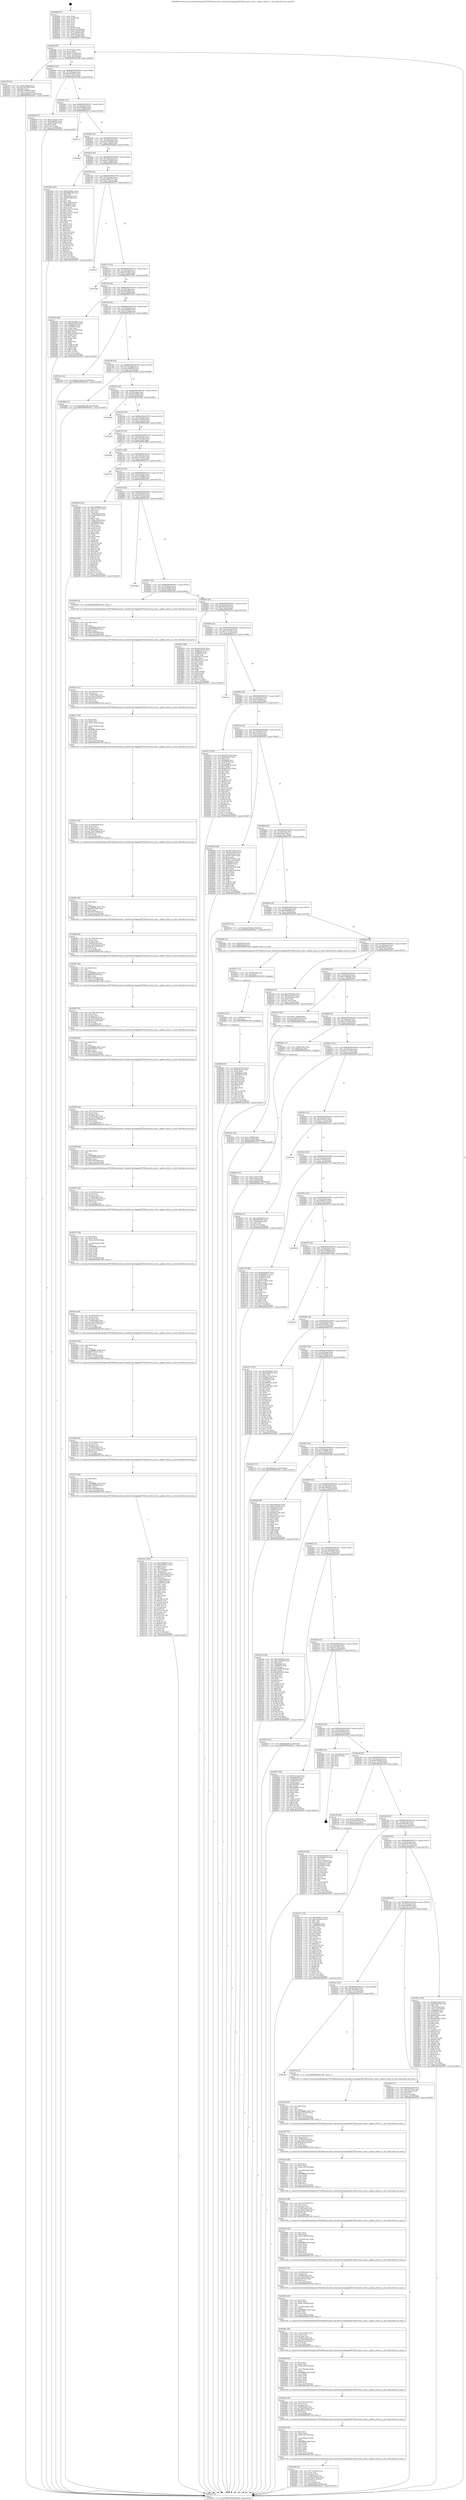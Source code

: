 digraph "0x402660" {
  label = "0x402660 (/mnt/c/Users/mathe/Desktop/tcc/POCII/binaries/extr_linuxdriversstagingrtl8723bscorertw_xmit.c_update_attrib_vcs_info_Final-ollvm.out::main(0))"
  labelloc = "t"
  node[shape=record]

  Entry [label="",width=0.3,height=0.3,shape=circle,fillcolor=black,style=filled]
  "0x40268f" [label="{
     0x40268f [23]\l
     | [instrs]\l
     &nbsp;&nbsp;0x40268f \<+3\>: mov -0x70(%rbp),%eax\l
     &nbsp;&nbsp;0x402692 \<+2\>: mov %eax,%ecx\l
     &nbsp;&nbsp;0x402694 \<+6\>: sub $0x8c118e02,%ecx\l
     &nbsp;&nbsp;0x40269a \<+3\>: mov %eax,-0x74(%rbp)\l
     &nbsp;&nbsp;0x40269d \<+3\>: mov %ecx,-0x78(%rbp)\l
     &nbsp;&nbsp;0x4026a0 \<+6\>: je 00000000004031f9 \<main+0xb99\>\l
  }"]
  "0x4031f9" [label="{
     0x4031f9 [31]\l
     | [instrs]\l
     &nbsp;&nbsp;0x4031f9 \<+3\>: mov -0x5c(%rbp),%eax\l
     &nbsp;&nbsp;0x4031fc \<+5\>: sub $0x70d7d870,%eax\l
     &nbsp;&nbsp;0x403201 \<+3\>: add $0x1,%eax\l
     &nbsp;&nbsp;0x403204 \<+5\>: add $0x70d7d870,%eax\l
     &nbsp;&nbsp;0x403209 \<+3\>: mov %eax,-0x5c(%rbp)\l
     &nbsp;&nbsp;0x40320c \<+7\>: movl $0x54bbb413,-0x70(%rbp)\l
     &nbsp;&nbsp;0x403213 \<+5\>: jmp 0000000000403d37 \<main+0x16d7\>\l
  }"]
  "0x4026a6" [label="{
     0x4026a6 [22]\l
     | [instrs]\l
     &nbsp;&nbsp;0x4026a6 \<+5\>: jmp 00000000004026ab \<main+0x4b\>\l
     &nbsp;&nbsp;0x4026ab \<+3\>: mov -0x74(%rbp),%eax\l
     &nbsp;&nbsp;0x4026ae \<+5\>: sub $0x8c289fe5,%eax\l
     &nbsp;&nbsp;0x4026b3 \<+3\>: mov %eax,-0x7c(%rbp)\l
     &nbsp;&nbsp;0x4026b6 \<+6\>: je 0000000000402bdd \<main+0x57d\>\l
  }"]
  Exit [label="",width=0.3,height=0.3,shape=circle,fillcolor=black,style=filled,peripheries=2]
  "0x402bdd" [label="{
     0x402bdd [27]\l
     | [instrs]\l
     &nbsp;&nbsp;0x402bdd \<+5\>: mov $0xe73e6a47,%eax\l
     &nbsp;&nbsp;0x402be2 \<+5\>: mov $0x51f8af89,%ecx\l
     &nbsp;&nbsp;0x402be7 \<+3\>: mov -0x34(%rbp),%edx\l
     &nbsp;&nbsp;0x402bea \<+3\>: cmp $0x0,%edx\l
     &nbsp;&nbsp;0x402bed \<+3\>: cmove %ecx,%eax\l
     &nbsp;&nbsp;0x402bf0 \<+3\>: mov %eax,-0x70(%rbp)\l
     &nbsp;&nbsp;0x402bf3 \<+5\>: jmp 0000000000403d37 \<main+0x16d7\>\l
  }"]
  "0x4026bc" [label="{
     0x4026bc [22]\l
     | [instrs]\l
     &nbsp;&nbsp;0x4026bc \<+5\>: jmp 00000000004026c1 \<main+0x61\>\l
     &nbsp;&nbsp;0x4026c1 \<+3\>: mov -0x74(%rbp),%eax\l
     &nbsp;&nbsp;0x4026c4 \<+5\>: sub $0x932a9fee,%eax\l
     &nbsp;&nbsp;0x4026c9 \<+3\>: mov %eax,-0x80(%rbp)\l
     &nbsp;&nbsp;0x4026cc \<+6\>: je 0000000000403cc1 \<main+0x1661\>\l
  }"]
  "0x4036f9" [label="{
     0x4036f9 [87]\l
     | [instrs]\l
     &nbsp;&nbsp;0x4036f9 \<+5\>: mov $0xf71d12ee,%eax\l
     &nbsp;&nbsp;0x4036fe \<+5\>: mov $0x93fdae7,%ecx\l
     &nbsp;&nbsp;0x403703 \<+2\>: xor %edx,%edx\l
     &nbsp;&nbsp;0x403705 \<+8\>: mov 0x4060a4,%r8d\l
     &nbsp;&nbsp;0x40370d \<+8\>: mov 0x406070,%r9d\l
     &nbsp;&nbsp;0x403715 \<+3\>: sub $0x1,%edx\l
     &nbsp;&nbsp;0x403718 \<+3\>: mov %r8d,%r10d\l
     &nbsp;&nbsp;0x40371b \<+3\>: add %edx,%r10d\l
     &nbsp;&nbsp;0x40371e \<+4\>: imul %r10d,%r8d\l
     &nbsp;&nbsp;0x403722 \<+4\>: and $0x1,%r8d\l
     &nbsp;&nbsp;0x403726 \<+4\>: cmp $0x0,%r8d\l
     &nbsp;&nbsp;0x40372a \<+4\>: sete %r11b\l
     &nbsp;&nbsp;0x40372e \<+4\>: cmp $0xa,%r9d\l
     &nbsp;&nbsp;0x403732 \<+3\>: setl %bl\l
     &nbsp;&nbsp;0x403735 \<+3\>: mov %r11b,%r14b\l
     &nbsp;&nbsp;0x403738 \<+3\>: and %bl,%r14b\l
     &nbsp;&nbsp;0x40373b \<+3\>: xor %bl,%r11b\l
     &nbsp;&nbsp;0x40373e \<+3\>: or %r11b,%r14b\l
     &nbsp;&nbsp;0x403741 \<+4\>: test $0x1,%r14b\l
     &nbsp;&nbsp;0x403745 \<+3\>: cmovne %ecx,%eax\l
     &nbsp;&nbsp;0x403748 \<+3\>: mov %eax,-0x70(%rbp)\l
     &nbsp;&nbsp;0x40374b \<+5\>: jmp 0000000000403d37 \<main+0x16d7\>\l
  }"]
  "0x403cc1" [label="{
     0x403cc1\l
  }", style=dashed]
  "0x4026d2" [label="{
     0x4026d2 [25]\l
     | [instrs]\l
     &nbsp;&nbsp;0x4026d2 \<+5\>: jmp 00000000004026d7 \<main+0x77\>\l
     &nbsp;&nbsp;0x4026d7 \<+3\>: mov -0x74(%rbp),%eax\l
     &nbsp;&nbsp;0x4026da \<+5\>: sub $0xa0594346,%eax\l
     &nbsp;&nbsp;0x4026df \<+6\>: mov %eax,-0x84(%rbp)\l
     &nbsp;&nbsp;0x4026e5 \<+6\>: je 0000000000402baf \<main+0x54f\>\l
  }"]
  "0x4036ed" [label="{
     0x4036ed [12]\l
     | [instrs]\l
     &nbsp;&nbsp;0x4036ed \<+4\>: mov -0x68(%rbp),%rsi\l
     &nbsp;&nbsp;0x4036f1 \<+3\>: mov %rsi,%rdi\l
     &nbsp;&nbsp;0x4036f4 \<+5\>: call 0000000000401030 \<free@plt\>\l
     | [calls]\l
     &nbsp;&nbsp;0x401030 \{1\} (unknown)\l
  }"]
  "0x402baf" [label="{
     0x402baf\l
  }", style=dashed]
  "0x4026eb" [label="{
     0x4026eb [25]\l
     | [instrs]\l
     &nbsp;&nbsp;0x4026eb \<+5\>: jmp 00000000004026f0 \<main+0x90\>\l
     &nbsp;&nbsp;0x4026f0 \<+3\>: mov -0x74(%rbp),%eax\l
     &nbsp;&nbsp;0x4026f3 \<+5\>: sub $0xab27b2df,%eax\l
     &nbsp;&nbsp;0x4026f8 \<+6\>: mov %eax,-0x88(%rbp)\l
     &nbsp;&nbsp;0x4026fe \<+6\>: je 000000000040329b \<main+0xc3b\>\l
  }"]
  "0x4036e1" [label="{
     0x4036e1 [12]\l
     | [instrs]\l
     &nbsp;&nbsp;0x4036e1 \<+4\>: mov -0x58(%rbp),%rsi\l
     &nbsp;&nbsp;0x4036e5 \<+3\>: mov %rsi,%rdi\l
     &nbsp;&nbsp;0x4036e8 \<+5\>: call 0000000000401030 \<free@plt\>\l
     | [calls]\l
     &nbsp;&nbsp;0x401030 \{1\} (unknown)\l
  }"]
  "0x40329b" [label="{
     0x40329b [164]\l
     | [instrs]\l
     &nbsp;&nbsp;0x40329b \<+5\>: mov $0x932a9fee,%eax\l
     &nbsp;&nbsp;0x4032a0 \<+5\>: mov $0x6bb8c96e,%ecx\l
     &nbsp;&nbsp;0x4032a5 \<+2\>: mov $0x1,%dl\l
     &nbsp;&nbsp;0x4032a7 \<+3\>: mov -0x6c(%rbp),%esi\l
     &nbsp;&nbsp;0x4032aa \<+3\>: cmp -0x60(%rbp),%esi\l
     &nbsp;&nbsp;0x4032ad \<+4\>: setl %dil\l
     &nbsp;&nbsp;0x4032b1 \<+4\>: and $0x1,%dil\l
     &nbsp;&nbsp;0x4032b5 \<+4\>: mov %dil,-0x2d(%rbp)\l
     &nbsp;&nbsp;0x4032b9 \<+7\>: mov 0x4060a4,%esi\l
     &nbsp;&nbsp;0x4032c0 \<+8\>: mov 0x406070,%r8d\l
     &nbsp;&nbsp;0x4032c8 \<+3\>: mov %esi,%r9d\l
     &nbsp;&nbsp;0x4032cb \<+7\>: sub $0xc7c91e73,%r9d\l
     &nbsp;&nbsp;0x4032d2 \<+4\>: sub $0x1,%r9d\l
     &nbsp;&nbsp;0x4032d6 \<+7\>: add $0xc7c91e73,%r9d\l
     &nbsp;&nbsp;0x4032dd \<+4\>: imul %r9d,%esi\l
     &nbsp;&nbsp;0x4032e1 \<+3\>: and $0x1,%esi\l
     &nbsp;&nbsp;0x4032e4 \<+3\>: cmp $0x0,%esi\l
     &nbsp;&nbsp;0x4032e7 \<+4\>: sete %dil\l
     &nbsp;&nbsp;0x4032eb \<+4\>: cmp $0xa,%r8d\l
     &nbsp;&nbsp;0x4032ef \<+4\>: setl %r10b\l
     &nbsp;&nbsp;0x4032f3 \<+3\>: mov %dil,%r11b\l
     &nbsp;&nbsp;0x4032f6 \<+4\>: xor $0xff,%r11b\l
     &nbsp;&nbsp;0x4032fa \<+3\>: mov %r10b,%bl\l
     &nbsp;&nbsp;0x4032fd \<+3\>: xor $0xff,%bl\l
     &nbsp;&nbsp;0x403300 \<+3\>: xor $0x0,%dl\l
     &nbsp;&nbsp;0x403303 \<+3\>: mov %r11b,%r14b\l
     &nbsp;&nbsp;0x403306 \<+4\>: and $0x0,%r14b\l
     &nbsp;&nbsp;0x40330a \<+3\>: and %dl,%dil\l
     &nbsp;&nbsp;0x40330d \<+3\>: mov %bl,%r15b\l
     &nbsp;&nbsp;0x403310 \<+4\>: and $0x0,%r15b\l
     &nbsp;&nbsp;0x403314 \<+3\>: and %dl,%r10b\l
     &nbsp;&nbsp;0x403317 \<+3\>: or %dil,%r14b\l
     &nbsp;&nbsp;0x40331a \<+3\>: or %r10b,%r15b\l
     &nbsp;&nbsp;0x40331d \<+3\>: xor %r15b,%r14b\l
     &nbsp;&nbsp;0x403320 \<+3\>: or %bl,%r11b\l
     &nbsp;&nbsp;0x403323 \<+4\>: xor $0xff,%r11b\l
     &nbsp;&nbsp;0x403327 \<+3\>: or $0x0,%dl\l
     &nbsp;&nbsp;0x40332a \<+3\>: and %dl,%r11b\l
     &nbsp;&nbsp;0x40332d \<+3\>: or %r11b,%r14b\l
     &nbsp;&nbsp;0x403330 \<+4\>: test $0x1,%r14b\l
     &nbsp;&nbsp;0x403334 \<+3\>: cmovne %ecx,%eax\l
     &nbsp;&nbsp;0x403337 \<+3\>: mov %eax,-0x70(%rbp)\l
     &nbsp;&nbsp;0x40333a \<+5\>: jmp 0000000000403d37 \<main+0x16d7\>\l
  }"]
  "0x402704" [label="{
     0x402704 [25]\l
     | [instrs]\l
     &nbsp;&nbsp;0x402704 \<+5\>: jmp 0000000000402709 \<main+0xa9\>\l
     &nbsp;&nbsp;0x402709 \<+3\>: mov -0x74(%rbp),%eax\l
     &nbsp;&nbsp;0x40270c \<+5\>: sub $0xad940177,%eax\l
     &nbsp;&nbsp;0x402711 \<+6\>: mov %eax,-0x8c(%rbp)\l
     &nbsp;&nbsp;0x402717 \<+6\>: je 0000000000403977 \<main+0x1317\>\l
  }"]
  "0x403548" [label="{
     0x403548 [43]\l
     | [instrs]\l
     &nbsp;&nbsp;0x403548 \<+6\>: mov -0x17c(%rbp),%ecx\l
     &nbsp;&nbsp;0x40354e \<+3\>: imul %eax,%ecx\l
     &nbsp;&nbsp;0x403551 \<+3\>: movslq %ecx,%rsi\l
     &nbsp;&nbsp;0x403554 \<+4\>: mov -0x68(%rbp),%rdi\l
     &nbsp;&nbsp;0x403558 \<+4\>: movslq -0x6c(%rbp),%r10\l
     &nbsp;&nbsp;0x40355c \<+4\>: imul $0x38,%r10,%r10\l
     &nbsp;&nbsp;0x403560 \<+3\>: add %r10,%rdi\l
     &nbsp;&nbsp;0x403563 \<+4\>: mov %rsi,0x30(%rdi)\l
     &nbsp;&nbsp;0x403567 \<+7\>: movl $0xbb1b68,-0x70(%rbp)\l
     &nbsp;&nbsp;0x40356e \<+5\>: jmp 0000000000403d37 \<main+0x16d7\>\l
  }"]
  "0x403977" [label="{
     0x403977\l
  }", style=dashed]
  "0x40271d" [label="{
     0x40271d [25]\l
     | [instrs]\l
     &nbsp;&nbsp;0x40271d \<+5\>: jmp 0000000000402722 \<main+0xc2\>\l
     &nbsp;&nbsp;0x402722 \<+3\>: mov -0x74(%rbp),%eax\l
     &nbsp;&nbsp;0x402725 \<+5\>: sub $0xb6813823,%eax\l
     &nbsp;&nbsp;0x40272a \<+6\>: mov %eax,-0x90(%rbp)\l
     &nbsp;&nbsp;0x402730 \<+6\>: je 0000000000403768 \<main+0x1108\>\l
  }"]
  "0x40350e" [label="{
     0x40350e [58]\l
     | [instrs]\l
     &nbsp;&nbsp;0x40350e \<+2\>: xor %ecx,%ecx\l
     &nbsp;&nbsp;0x403510 \<+5\>: mov $0x2,%edx\l
     &nbsp;&nbsp;0x403515 \<+6\>: mov %edx,-0x178(%rbp)\l
     &nbsp;&nbsp;0x40351b \<+1\>: cltd\l
     &nbsp;&nbsp;0x40351c \<+7\>: mov -0x178(%rbp),%r8d\l
     &nbsp;&nbsp;0x403523 \<+3\>: idiv %r8d\l
     &nbsp;&nbsp;0x403526 \<+6\>: imul $0xfffffffe,%edx,%edx\l
     &nbsp;&nbsp;0x40352c \<+3\>: mov %ecx,%r9d\l
     &nbsp;&nbsp;0x40352f \<+3\>: sub %edx,%r9d\l
     &nbsp;&nbsp;0x403532 \<+2\>: mov %ecx,%edx\l
     &nbsp;&nbsp;0x403534 \<+3\>: sub $0x1,%edx\l
     &nbsp;&nbsp;0x403537 \<+3\>: add %edx,%r9d\l
     &nbsp;&nbsp;0x40353a \<+3\>: sub %r9d,%ecx\l
     &nbsp;&nbsp;0x40353d \<+6\>: mov %ecx,-0x17c(%rbp)\l
     &nbsp;&nbsp;0x403543 \<+5\>: call 0000000000401160 \<next_i\>\l
     | [calls]\l
     &nbsp;&nbsp;0x401160 \{1\} (/mnt/c/Users/mathe/Desktop/tcc/POCII/binaries/extr_linuxdriversstagingrtl8723bscorertw_xmit.c_update_attrib_vcs_info_Final-ollvm.out::next_i)\l
  }"]
  "0x403768" [label="{
     0x403768\l
  }", style=dashed]
  "0x402736" [label="{
     0x402736 [25]\l
     | [instrs]\l
     &nbsp;&nbsp;0x402736 \<+5\>: jmp 000000000040273b \<main+0xdb\>\l
     &nbsp;&nbsp;0x40273b \<+3\>: mov -0x74(%rbp),%eax\l
     &nbsp;&nbsp;0x40273e \<+5\>: sub $0xb82aaf6f,%eax\l
     &nbsp;&nbsp;0x402743 \<+6\>: mov %eax,-0x94(%rbp)\l
     &nbsp;&nbsp;0x402749 \<+6\>: je 0000000000403243 \<main+0xbe3\>\l
  }"]
  "0x4034ea" [label="{
     0x4034ea [36]\l
     | [instrs]\l
     &nbsp;&nbsp;0x4034ea \<+6\>: mov -0x174(%rbp),%ecx\l
     &nbsp;&nbsp;0x4034f0 \<+3\>: imul %eax,%ecx\l
     &nbsp;&nbsp;0x4034f3 \<+3\>: movslq %ecx,%rsi\l
     &nbsp;&nbsp;0x4034f6 \<+4\>: mov -0x68(%rbp),%rdi\l
     &nbsp;&nbsp;0x4034fa \<+4\>: movslq -0x6c(%rbp),%r10\l
     &nbsp;&nbsp;0x4034fe \<+4\>: imul $0x38,%r10,%r10\l
     &nbsp;&nbsp;0x403502 \<+3\>: add %r10,%rdi\l
     &nbsp;&nbsp;0x403505 \<+4\>: mov %rsi,0x28(%rdi)\l
     &nbsp;&nbsp;0x403509 \<+5\>: call 0000000000401160 \<next_i\>\l
     | [calls]\l
     &nbsp;&nbsp;0x401160 \{1\} (/mnt/c/Users/mathe/Desktop/tcc/POCII/binaries/extr_linuxdriversstagingrtl8723bscorertw_xmit.c_update_attrib_vcs_info_Final-ollvm.out::next_i)\l
  }"]
  "0x403243" [label="{
     0x403243 [88]\l
     | [instrs]\l
     &nbsp;&nbsp;0x403243 \<+5\>: mov $0x932a9fee,%eax\l
     &nbsp;&nbsp;0x403248 \<+5\>: mov $0xab27b2df,%ecx\l
     &nbsp;&nbsp;0x40324d \<+7\>: mov 0x4060a4,%edx\l
     &nbsp;&nbsp;0x403254 \<+7\>: mov 0x406070,%esi\l
     &nbsp;&nbsp;0x40325b \<+2\>: mov %edx,%edi\l
     &nbsp;&nbsp;0x40325d \<+6\>: add $0x53dc2f28,%edi\l
     &nbsp;&nbsp;0x403263 \<+3\>: sub $0x1,%edi\l
     &nbsp;&nbsp;0x403266 \<+6\>: sub $0x53dc2f28,%edi\l
     &nbsp;&nbsp;0x40326c \<+3\>: imul %edi,%edx\l
     &nbsp;&nbsp;0x40326f \<+3\>: and $0x1,%edx\l
     &nbsp;&nbsp;0x403272 \<+3\>: cmp $0x0,%edx\l
     &nbsp;&nbsp;0x403275 \<+4\>: sete %r8b\l
     &nbsp;&nbsp;0x403279 \<+3\>: cmp $0xa,%esi\l
     &nbsp;&nbsp;0x40327c \<+4\>: setl %r9b\l
     &nbsp;&nbsp;0x403280 \<+3\>: mov %r8b,%r10b\l
     &nbsp;&nbsp;0x403283 \<+3\>: and %r9b,%r10b\l
     &nbsp;&nbsp;0x403286 \<+3\>: xor %r9b,%r8b\l
     &nbsp;&nbsp;0x403289 \<+3\>: or %r8b,%r10b\l
     &nbsp;&nbsp;0x40328c \<+4\>: test $0x1,%r10b\l
     &nbsp;&nbsp;0x403290 \<+3\>: cmovne %ecx,%eax\l
     &nbsp;&nbsp;0x403293 \<+3\>: mov %eax,-0x70(%rbp)\l
     &nbsp;&nbsp;0x403296 \<+5\>: jmp 0000000000403d37 \<main+0x16d7\>\l
  }"]
  "0x40274f" [label="{
     0x40274f [25]\l
     | [instrs]\l
     &nbsp;&nbsp;0x40274f \<+5\>: jmp 0000000000402754 \<main+0xf4\>\l
     &nbsp;&nbsp;0x402754 \<+3\>: mov -0x74(%rbp),%eax\l
     &nbsp;&nbsp;0x402757 \<+5\>: sub $0xba659f72,%eax\l
     &nbsp;&nbsp;0x40275c \<+6\>: mov %eax,-0x98(%rbp)\l
     &nbsp;&nbsp;0x402762 \<+6\>: je 00000000004031ed \<main+0xb8d\>\l
  }"]
  "0x4034b0" [label="{
     0x4034b0 [58]\l
     | [instrs]\l
     &nbsp;&nbsp;0x4034b0 \<+2\>: xor %ecx,%ecx\l
     &nbsp;&nbsp;0x4034b2 \<+5\>: mov $0x2,%edx\l
     &nbsp;&nbsp;0x4034b7 \<+6\>: mov %edx,-0x170(%rbp)\l
     &nbsp;&nbsp;0x4034bd \<+1\>: cltd\l
     &nbsp;&nbsp;0x4034be \<+7\>: mov -0x170(%rbp),%r8d\l
     &nbsp;&nbsp;0x4034c5 \<+3\>: idiv %r8d\l
     &nbsp;&nbsp;0x4034c8 \<+6\>: imul $0xfffffffe,%edx,%edx\l
     &nbsp;&nbsp;0x4034ce \<+3\>: mov %ecx,%r9d\l
     &nbsp;&nbsp;0x4034d1 \<+3\>: sub %edx,%r9d\l
     &nbsp;&nbsp;0x4034d4 \<+2\>: mov %ecx,%edx\l
     &nbsp;&nbsp;0x4034d6 \<+3\>: sub $0x1,%edx\l
     &nbsp;&nbsp;0x4034d9 \<+3\>: add %edx,%r9d\l
     &nbsp;&nbsp;0x4034dc \<+3\>: sub %r9d,%ecx\l
     &nbsp;&nbsp;0x4034df \<+6\>: mov %ecx,-0x174(%rbp)\l
     &nbsp;&nbsp;0x4034e5 \<+5\>: call 0000000000401160 \<next_i\>\l
     | [calls]\l
     &nbsp;&nbsp;0x401160 \{1\} (/mnt/c/Users/mathe/Desktop/tcc/POCII/binaries/extr_linuxdriversstagingrtl8723bscorertw_xmit.c_update_attrib_vcs_info_Final-ollvm.out::next_i)\l
  }"]
  "0x4031ed" [label="{
     0x4031ed [12]\l
     | [instrs]\l
     &nbsp;&nbsp;0x4031ed \<+7\>: movl $0x8c118e02,-0x70(%rbp)\l
     &nbsp;&nbsp;0x4031f4 \<+5\>: jmp 0000000000403d37 \<main+0x16d7\>\l
  }"]
  "0x402768" [label="{
     0x402768 [25]\l
     | [instrs]\l
     &nbsp;&nbsp;0x402768 \<+5\>: jmp 000000000040276d \<main+0x10d\>\l
     &nbsp;&nbsp;0x40276d \<+3\>: mov -0x74(%rbp),%eax\l
     &nbsp;&nbsp;0x402770 \<+5\>: sub $0xceb0d55d,%eax\l
     &nbsp;&nbsp;0x402775 \<+6\>: mov %eax,-0x9c(%rbp)\l
     &nbsp;&nbsp;0x40277b \<+6\>: je 0000000000403868 \<main+0x1208\>\l
  }"]
  "0x40348c" [label="{
     0x40348c [36]\l
     | [instrs]\l
     &nbsp;&nbsp;0x40348c \<+6\>: mov -0x16c(%rbp),%ecx\l
     &nbsp;&nbsp;0x403492 \<+3\>: imul %eax,%ecx\l
     &nbsp;&nbsp;0x403495 \<+3\>: movslq %ecx,%rsi\l
     &nbsp;&nbsp;0x403498 \<+4\>: mov -0x68(%rbp),%rdi\l
     &nbsp;&nbsp;0x40349c \<+4\>: movslq -0x6c(%rbp),%r10\l
     &nbsp;&nbsp;0x4034a0 \<+4\>: imul $0x38,%r10,%r10\l
     &nbsp;&nbsp;0x4034a4 \<+3\>: add %r10,%rdi\l
     &nbsp;&nbsp;0x4034a7 \<+4\>: mov %rsi,0x20(%rdi)\l
     &nbsp;&nbsp;0x4034ab \<+5\>: call 0000000000401160 \<next_i\>\l
     | [calls]\l
     &nbsp;&nbsp;0x401160 \{1\} (/mnt/c/Users/mathe/Desktop/tcc/POCII/binaries/extr_linuxdriversstagingrtl8723bscorertw_xmit.c_update_attrib_vcs_info_Final-ollvm.out::next_i)\l
  }"]
  "0x403868" [label="{
     0x403868 [12]\l
     | [instrs]\l
     &nbsp;&nbsp;0x403868 \<+7\>: movl $0xf0261e06,-0x70(%rbp)\l
     &nbsp;&nbsp;0x40386f \<+5\>: jmp 0000000000403d37 \<main+0x16d7\>\l
  }"]
  "0x402781" [label="{
     0x402781 [25]\l
     | [instrs]\l
     &nbsp;&nbsp;0x402781 \<+5\>: jmp 0000000000402786 \<main+0x126\>\l
     &nbsp;&nbsp;0x402786 \<+3\>: mov -0x74(%rbp),%eax\l
     &nbsp;&nbsp;0x402789 \<+5\>: sub $0xddbc095b,%eax\l
     &nbsp;&nbsp;0x40278e \<+6\>: mov %eax,-0xa0(%rbp)\l
     &nbsp;&nbsp;0x402794 \<+6\>: je 0000000000402b4b \<main+0x4eb\>\l
  }"]
  "0x40345e" [label="{
     0x40345e [46]\l
     | [instrs]\l
     &nbsp;&nbsp;0x40345e \<+2\>: xor %ecx,%ecx\l
     &nbsp;&nbsp;0x403460 \<+5\>: mov $0x2,%edx\l
     &nbsp;&nbsp;0x403465 \<+6\>: mov %edx,-0x168(%rbp)\l
     &nbsp;&nbsp;0x40346b \<+1\>: cltd\l
     &nbsp;&nbsp;0x40346c \<+7\>: mov -0x168(%rbp),%r8d\l
     &nbsp;&nbsp;0x403473 \<+3\>: idiv %r8d\l
     &nbsp;&nbsp;0x403476 \<+6\>: imul $0xfffffffe,%edx,%edx\l
     &nbsp;&nbsp;0x40347c \<+3\>: sub $0x1,%ecx\l
     &nbsp;&nbsp;0x40347f \<+2\>: sub %ecx,%edx\l
     &nbsp;&nbsp;0x403481 \<+6\>: mov %edx,-0x16c(%rbp)\l
     &nbsp;&nbsp;0x403487 \<+5\>: call 0000000000401160 \<next_i\>\l
     | [calls]\l
     &nbsp;&nbsp;0x401160 \{1\} (/mnt/c/Users/mathe/Desktop/tcc/POCII/binaries/extr_linuxdriversstagingrtl8723bscorertw_xmit.c_update_attrib_vcs_info_Final-ollvm.out::next_i)\l
  }"]
  "0x402b4b" [label="{
     0x402b4b\l
  }", style=dashed]
  "0x40279a" [label="{
     0x40279a [25]\l
     | [instrs]\l
     &nbsp;&nbsp;0x40279a \<+5\>: jmp 000000000040279f \<main+0x13f\>\l
     &nbsp;&nbsp;0x40279f \<+3\>: mov -0x74(%rbp),%eax\l
     &nbsp;&nbsp;0x4027a2 \<+5\>: sub $0xe125f533,%eax\l
     &nbsp;&nbsp;0x4027a7 \<+6\>: mov %eax,-0xa4(%rbp)\l
     &nbsp;&nbsp;0x4027ad \<+6\>: je 0000000000402af8 \<main+0x498\>\l
  }"]
  "0x40343e" [label="{
     0x40343e [32]\l
     | [instrs]\l
     &nbsp;&nbsp;0x40343e \<+6\>: mov -0x164(%rbp),%ecx\l
     &nbsp;&nbsp;0x403444 \<+3\>: imul %eax,%ecx\l
     &nbsp;&nbsp;0x403447 \<+4\>: mov -0x68(%rbp),%rsi\l
     &nbsp;&nbsp;0x40344b \<+4\>: movslq -0x6c(%rbp),%rdi\l
     &nbsp;&nbsp;0x40344f \<+4\>: imul $0x38,%rdi,%rdi\l
     &nbsp;&nbsp;0x403453 \<+3\>: add %rdi,%rsi\l
     &nbsp;&nbsp;0x403456 \<+3\>: mov %ecx,0x10(%rsi)\l
     &nbsp;&nbsp;0x403459 \<+5\>: call 0000000000401160 \<next_i\>\l
     | [calls]\l
     &nbsp;&nbsp;0x401160 \{1\} (/mnt/c/Users/mathe/Desktop/tcc/POCII/binaries/extr_linuxdriversstagingrtl8723bscorertw_xmit.c_update_attrib_vcs_info_Final-ollvm.out::next_i)\l
  }"]
  "0x402af8" [label="{
     0x402af8\l
  }", style=dashed]
  "0x4027b3" [label="{
     0x4027b3 [25]\l
     | [instrs]\l
     &nbsp;&nbsp;0x4027b3 \<+5\>: jmp 00000000004027b8 \<main+0x158\>\l
     &nbsp;&nbsp;0x4027b8 \<+3\>: mov -0x74(%rbp),%eax\l
     &nbsp;&nbsp;0x4027bb \<+5\>: sub $0xe59e3923,%eax\l
     &nbsp;&nbsp;0x4027c0 \<+6\>: mov %eax,-0xa8(%rbp)\l
     &nbsp;&nbsp;0x4027c6 \<+6\>: je 000000000040398f \<main+0x132f\>\l
  }"]
  "0x403404" [label="{
     0x403404 [58]\l
     | [instrs]\l
     &nbsp;&nbsp;0x403404 \<+2\>: xor %ecx,%ecx\l
     &nbsp;&nbsp;0x403406 \<+5\>: mov $0x2,%edx\l
     &nbsp;&nbsp;0x40340b \<+6\>: mov %edx,-0x160(%rbp)\l
     &nbsp;&nbsp;0x403411 \<+1\>: cltd\l
     &nbsp;&nbsp;0x403412 \<+7\>: mov -0x160(%rbp),%r8d\l
     &nbsp;&nbsp;0x403419 \<+3\>: idiv %r8d\l
     &nbsp;&nbsp;0x40341c \<+6\>: imul $0xfffffffe,%edx,%edx\l
     &nbsp;&nbsp;0x403422 \<+3\>: mov %ecx,%r9d\l
     &nbsp;&nbsp;0x403425 \<+3\>: sub %edx,%r9d\l
     &nbsp;&nbsp;0x403428 \<+2\>: mov %ecx,%edx\l
     &nbsp;&nbsp;0x40342a \<+3\>: sub $0x1,%edx\l
     &nbsp;&nbsp;0x40342d \<+3\>: add %edx,%r9d\l
     &nbsp;&nbsp;0x403430 \<+3\>: sub %r9d,%ecx\l
     &nbsp;&nbsp;0x403433 \<+6\>: mov %ecx,-0x164(%rbp)\l
     &nbsp;&nbsp;0x403439 \<+5\>: call 0000000000401160 \<next_i\>\l
     | [calls]\l
     &nbsp;&nbsp;0x401160 \{1\} (/mnt/c/Users/mathe/Desktop/tcc/POCII/binaries/extr_linuxdriversstagingrtl8723bscorertw_xmit.c_update_attrib_vcs_info_Final-ollvm.out::next_i)\l
  }"]
  "0x40398f" [label="{
     0x40398f\l
  }", style=dashed]
  "0x4027cc" [label="{
     0x4027cc [25]\l
     | [instrs]\l
     &nbsp;&nbsp;0x4027cc \<+5\>: jmp 00000000004027d1 \<main+0x171\>\l
     &nbsp;&nbsp;0x4027d1 \<+3\>: mov -0x74(%rbp),%eax\l
     &nbsp;&nbsp;0x4027d4 \<+5\>: sub $0xe73e6a47,%eax\l
     &nbsp;&nbsp;0x4027d9 \<+6\>: mov %eax,-0xac(%rbp)\l
     &nbsp;&nbsp;0x4027df \<+6\>: je 000000000040375c \<main+0x10fc\>\l
  }"]
  "0x4033e0" [label="{
     0x4033e0 [36]\l
     | [instrs]\l
     &nbsp;&nbsp;0x4033e0 \<+6\>: mov -0x15c(%rbp),%ecx\l
     &nbsp;&nbsp;0x4033e6 \<+3\>: imul %eax,%ecx\l
     &nbsp;&nbsp;0x4033e9 \<+3\>: movslq %ecx,%rsi\l
     &nbsp;&nbsp;0x4033ec \<+4\>: mov -0x68(%rbp),%rdi\l
     &nbsp;&nbsp;0x4033f0 \<+4\>: movslq -0x6c(%rbp),%r10\l
     &nbsp;&nbsp;0x4033f4 \<+4\>: imul $0x38,%r10,%r10\l
     &nbsp;&nbsp;0x4033f8 \<+3\>: add %r10,%rdi\l
     &nbsp;&nbsp;0x4033fb \<+4\>: mov %rsi,0x8(%rdi)\l
     &nbsp;&nbsp;0x4033ff \<+5\>: call 0000000000401160 \<next_i\>\l
     | [calls]\l
     &nbsp;&nbsp;0x401160 \{1\} (/mnt/c/Users/mathe/Desktop/tcc/POCII/binaries/extr_linuxdriversstagingrtl8723bscorertw_xmit.c_update_attrib_vcs_info_Final-ollvm.out::next_i)\l
  }"]
  "0x40375c" [label="{
     0x40375c\l
  }", style=dashed]
  "0x4027e5" [label="{
     0x4027e5 [25]\l
     | [instrs]\l
     &nbsp;&nbsp;0x4027e5 \<+5\>: jmp 00000000004027ea \<main+0x18a\>\l
     &nbsp;&nbsp;0x4027ea \<+3\>: mov -0x74(%rbp),%eax\l
     &nbsp;&nbsp;0x4027ed \<+5\>: sub $0xe7ad3d64,%eax\l
     &nbsp;&nbsp;0x4027f2 \<+6\>: mov %eax,-0xb0(%rbp)\l
     &nbsp;&nbsp;0x4027f8 \<+6\>: je 0000000000402d62 \<main+0x702\>\l
  }"]
  "0x4033a6" [label="{
     0x4033a6 [58]\l
     | [instrs]\l
     &nbsp;&nbsp;0x4033a6 \<+2\>: xor %ecx,%ecx\l
     &nbsp;&nbsp;0x4033a8 \<+5\>: mov $0x2,%edx\l
     &nbsp;&nbsp;0x4033ad \<+6\>: mov %edx,-0x158(%rbp)\l
     &nbsp;&nbsp;0x4033b3 \<+1\>: cltd\l
     &nbsp;&nbsp;0x4033b4 \<+7\>: mov -0x158(%rbp),%r8d\l
     &nbsp;&nbsp;0x4033bb \<+3\>: idiv %r8d\l
     &nbsp;&nbsp;0x4033be \<+6\>: imul $0xfffffffe,%edx,%edx\l
     &nbsp;&nbsp;0x4033c4 \<+3\>: mov %ecx,%r9d\l
     &nbsp;&nbsp;0x4033c7 \<+3\>: sub %edx,%r9d\l
     &nbsp;&nbsp;0x4033ca \<+2\>: mov %ecx,%edx\l
     &nbsp;&nbsp;0x4033cc \<+3\>: sub $0x1,%edx\l
     &nbsp;&nbsp;0x4033cf \<+3\>: add %edx,%r9d\l
     &nbsp;&nbsp;0x4033d2 \<+3\>: sub %r9d,%ecx\l
     &nbsp;&nbsp;0x4033d5 \<+6\>: mov %ecx,-0x15c(%rbp)\l
     &nbsp;&nbsp;0x4033db \<+5\>: call 0000000000401160 \<next_i\>\l
     | [calls]\l
     &nbsp;&nbsp;0x401160 \{1\} (/mnt/c/Users/mathe/Desktop/tcc/POCII/binaries/extr_linuxdriversstagingrtl8723bscorertw_xmit.c_update_attrib_vcs_info_Final-ollvm.out::next_i)\l
  }"]
  "0x402d62" [label="{
     0x402d62 [152]\l
     | [instrs]\l
     &nbsp;&nbsp;0x402d62 \<+5\>: mov $0x7db9266e,%eax\l
     &nbsp;&nbsp;0x402d67 \<+5\>: mov $0x21c77fc3,%ecx\l
     &nbsp;&nbsp;0x402d6c \<+2\>: mov $0x1,%dl\l
     &nbsp;&nbsp;0x402d6e \<+2\>: xor %esi,%esi\l
     &nbsp;&nbsp;0x402d70 \<+3\>: mov -0x5c(%rbp),%edi\l
     &nbsp;&nbsp;0x402d73 \<+3\>: cmp -0x50(%rbp),%edi\l
     &nbsp;&nbsp;0x402d76 \<+4\>: setl %r8b\l
     &nbsp;&nbsp;0x402d7a \<+4\>: and $0x1,%r8b\l
     &nbsp;&nbsp;0x402d7e \<+4\>: mov %r8b,-0x2e(%rbp)\l
     &nbsp;&nbsp;0x402d82 \<+7\>: mov 0x4060a4,%edi\l
     &nbsp;&nbsp;0x402d89 \<+8\>: mov 0x406070,%r9d\l
     &nbsp;&nbsp;0x402d91 \<+3\>: sub $0x1,%esi\l
     &nbsp;&nbsp;0x402d94 \<+3\>: mov %edi,%r10d\l
     &nbsp;&nbsp;0x402d97 \<+3\>: add %esi,%r10d\l
     &nbsp;&nbsp;0x402d9a \<+4\>: imul %r10d,%edi\l
     &nbsp;&nbsp;0x402d9e \<+3\>: and $0x1,%edi\l
     &nbsp;&nbsp;0x402da1 \<+3\>: cmp $0x0,%edi\l
     &nbsp;&nbsp;0x402da4 \<+4\>: sete %r8b\l
     &nbsp;&nbsp;0x402da8 \<+4\>: cmp $0xa,%r9d\l
     &nbsp;&nbsp;0x402dac \<+4\>: setl %r11b\l
     &nbsp;&nbsp;0x402db0 \<+3\>: mov %r8b,%bl\l
     &nbsp;&nbsp;0x402db3 \<+3\>: xor $0xff,%bl\l
     &nbsp;&nbsp;0x402db6 \<+3\>: mov %r11b,%r14b\l
     &nbsp;&nbsp;0x402db9 \<+4\>: xor $0xff,%r14b\l
     &nbsp;&nbsp;0x402dbd \<+3\>: xor $0x0,%dl\l
     &nbsp;&nbsp;0x402dc0 \<+3\>: mov %bl,%r15b\l
     &nbsp;&nbsp;0x402dc3 \<+4\>: and $0x0,%r15b\l
     &nbsp;&nbsp;0x402dc7 \<+3\>: and %dl,%r8b\l
     &nbsp;&nbsp;0x402dca \<+3\>: mov %r14b,%r12b\l
     &nbsp;&nbsp;0x402dcd \<+4\>: and $0x0,%r12b\l
     &nbsp;&nbsp;0x402dd1 \<+3\>: and %dl,%r11b\l
     &nbsp;&nbsp;0x402dd4 \<+3\>: or %r8b,%r15b\l
     &nbsp;&nbsp;0x402dd7 \<+3\>: or %r11b,%r12b\l
     &nbsp;&nbsp;0x402dda \<+3\>: xor %r12b,%r15b\l
     &nbsp;&nbsp;0x402ddd \<+3\>: or %r14b,%bl\l
     &nbsp;&nbsp;0x402de0 \<+3\>: xor $0xff,%bl\l
     &nbsp;&nbsp;0x402de3 \<+3\>: or $0x0,%dl\l
     &nbsp;&nbsp;0x402de6 \<+2\>: and %dl,%bl\l
     &nbsp;&nbsp;0x402de8 \<+3\>: or %bl,%r15b\l
     &nbsp;&nbsp;0x402deb \<+4\>: test $0x1,%r15b\l
     &nbsp;&nbsp;0x402def \<+3\>: cmovne %ecx,%eax\l
     &nbsp;&nbsp;0x402df2 \<+3\>: mov %eax,-0x70(%rbp)\l
     &nbsp;&nbsp;0x402df5 \<+5\>: jmp 0000000000403d37 \<main+0x16d7\>\l
  }"]
  "0x4027fe" [label="{
     0x4027fe [25]\l
     | [instrs]\l
     &nbsp;&nbsp;0x4027fe \<+5\>: jmp 0000000000402803 \<main+0x1a3\>\l
     &nbsp;&nbsp;0x402803 \<+3\>: mov -0x74(%rbp),%eax\l
     &nbsp;&nbsp;0x402806 \<+5\>: sub $0xe9e185c4,%eax\l
     &nbsp;&nbsp;0x40280b \<+6\>: mov %eax,-0xb4(%rbp)\l
     &nbsp;&nbsp;0x402811 \<+6\>: je 0000000000403d30 \<main+0x16d0\>\l
  }"]
  "0x403387" [label="{
     0x403387 [31]\l
     | [instrs]\l
     &nbsp;&nbsp;0x403387 \<+6\>: mov -0x154(%rbp),%ecx\l
     &nbsp;&nbsp;0x40338d \<+3\>: imul %eax,%ecx\l
     &nbsp;&nbsp;0x403390 \<+4\>: mov -0x68(%rbp),%rsi\l
     &nbsp;&nbsp;0x403394 \<+4\>: movslq -0x6c(%rbp),%rdi\l
     &nbsp;&nbsp;0x403398 \<+4\>: imul $0x38,%rdi,%rdi\l
     &nbsp;&nbsp;0x40339c \<+3\>: add %rdi,%rsi\l
     &nbsp;&nbsp;0x40339f \<+2\>: mov %ecx,(%rsi)\l
     &nbsp;&nbsp;0x4033a1 \<+5\>: call 0000000000401160 \<next_i\>\l
     | [calls]\l
     &nbsp;&nbsp;0x401160 \{1\} (/mnt/c/Users/mathe/Desktop/tcc/POCII/binaries/extr_linuxdriversstagingrtl8723bscorertw_xmit.c_update_attrib_vcs_info_Final-ollvm.out::next_i)\l
  }"]
  "0x403d30" [label="{
     0x403d30\l
  }", style=dashed]
  "0x402817" [label="{
     0x402817 [25]\l
     | [instrs]\l
     &nbsp;&nbsp;0x402817 \<+5\>: jmp 000000000040281c \<main+0x1bc\>\l
     &nbsp;&nbsp;0x40281c \<+3\>: mov -0x74(%rbp),%eax\l
     &nbsp;&nbsp;0x40281f \<+5\>: sub $0xeee26d9a,%eax\l
     &nbsp;&nbsp;0x402824 \<+6\>: mov %eax,-0xb8(%rbp)\l
     &nbsp;&nbsp;0x40282a \<+6\>: je 0000000000402e9b \<main+0x83b\>\l
  }"]
  "0x40335f" [label="{
     0x40335f [40]\l
     | [instrs]\l
     &nbsp;&nbsp;0x40335f \<+5\>: mov $0x2,%ecx\l
     &nbsp;&nbsp;0x403364 \<+1\>: cltd\l
     &nbsp;&nbsp;0x403365 \<+2\>: idiv %ecx\l
     &nbsp;&nbsp;0x403367 \<+6\>: imul $0xfffffffe,%edx,%ecx\l
     &nbsp;&nbsp;0x40336d \<+6\>: add $0x3c27e262,%ecx\l
     &nbsp;&nbsp;0x403373 \<+3\>: add $0x1,%ecx\l
     &nbsp;&nbsp;0x403376 \<+6\>: sub $0x3c27e262,%ecx\l
     &nbsp;&nbsp;0x40337c \<+6\>: mov %ecx,-0x154(%rbp)\l
     &nbsp;&nbsp;0x403382 \<+5\>: call 0000000000401160 \<next_i\>\l
     | [calls]\l
     &nbsp;&nbsp;0x401160 \{1\} (/mnt/c/Users/mathe/Desktop/tcc/POCII/binaries/extr_linuxdriversstagingrtl8723bscorertw_xmit.c_update_attrib_vcs_info_Final-ollvm.out::next_i)\l
  }"]
  "0x402e9b" [label="{
     0x402e9b [5]\l
     | [instrs]\l
     &nbsp;&nbsp;0x402e9b \<+5\>: call 0000000000401160 \<next_i\>\l
     | [calls]\l
     &nbsp;&nbsp;0x401160 \{1\} (/mnt/c/Users/mathe/Desktop/tcc/POCII/binaries/extr_linuxdriversstagingrtl8723bscorertw_xmit.c_update_attrib_vcs_info_Final-ollvm.out::next_i)\l
  }"]
  "0x402830" [label="{
     0x402830 [25]\l
     | [instrs]\l
     &nbsp;&nbsp;0x402830 \<+5\>: jmp 0000000000402835 \<main+0x1d5\>\l
     &nbsp;&nbsp;0x402835 \<+3\>: mov -0x74(%rbp),%eax\l
     &nbsp;&nbsp;0x402838 \<+5\>: sub $0xf0261e06,%eax\l
     &nbsp;&nbsp;0x40283d \<+6\>: mov %eax,-0xbc(%rbp)\l
     &nbsp;&nbsp;0x402843 \<+6\>: je 0000000000403874 \<main+0x1214\>\l
  }"]
  "0x402aba" [label="{
     0x402aba\l
  }", style=dashed]
  "0x403874" [label="{
     0x403874 [88]\l
     | [instrs]\l
     &nbsp;&nbsp;0x403874 \<+5\>: mov $0xe9e185c4,%eax\l
     &nbsp;&nbsp;0x403879 \<+5\>: mov $0x6b167397,%ecx\l
     &nbsp;&nbsp;0x40387e \<+7\>: mov 0x4060a4,%edx\l
     &nbsp;&nbsp;0x403885 \<+7\>: mov 0x406070,%esi\l
     &nbsp;&nbsp;0x40388c \<+2\>: mov %edx,%edi\l
     &nbsp;&nbsp;0x40388e \<+6\>: sub $0xffcbce78,%edi\l
     &nbsp;&nbsp;0x403894 \<+3\>: sub $0x1,%edi\l
     &nbsp;&nbsp;0x403897 \<+6\>: add $0xffcbce78,%edi\l
     &nbsp;&nbsp;0x40389d \<+3\>: imul %edi,%edx\l
     &nbsp;&nbsp;0x4038a0 \<+3\>: and $0x1,%edx\l
     &nbsp;&nbsp;0x4038a3 \<+3\>: cmp $0x0,%edx\l
     &nbsp;&nbsp;0x4038a6 \<+4\>: sete %r8b\l
     &nbsp;&nbsp;0x4038aa \<+3\>: cmp $0xa,%esi\l
     &nbsp;&nbsp;0x4038ad \<+4\>: setl %r9b\l
     &nbsp;&nbsp;0x4038b1 \<+3\>: mov %r8b,%r10b\l
     &nbsp;&nbsp;0x4038b4 \<+3\>: and %r9b,%r10b\l
     &nbsp;&nbsp;0x4038b7 \<+3\>: xor %r9b,%r8b\l
     &nbsp;&nbsp;0x4038ba \<+3\>: or %r8b,%r10b\l
     &nbsp;&nbsp;0x4038bd \<+4\>: test $0x1,%r10b\l
     &nbsp;&nbsp;0x4038c1 \<+3\>: cmovne %ecx,%eax\l
     &nbsp;&nbsp;0x4038c4 \<+3\>: mov %eax,-0x70(%rbp)\l
     &nbsp;&nbsp;0x4038c7 \<+5\>: jmp 0000000000403d37 \<main+0x16d7\>\l
  }"]
  "0x402849" [label="{
     0x402849 [25]\l
     | [instrs]\l
     &nbsp;&nbsp;0x402849 \<+5\>: jmp 000000000040284e \<main+0x1ee\>\l
     &nbsp;&nbsp;0x40284e \<+3\>: mov -0x74(%rbp),%eax\l
     &nbsp;&nbsp;0x402851 \<+5\>: sub $0xf71d12ee,%eax\l
     &nbsp;&nbsp;0x402856 \<+6\>: mov %eax,-0xc0(%rbp)\l
     &nbsp;&nbsp;0x40285c \<+6\>: je 0000000000403cec \<main+0x168c\>\l
  }"]
  "0x40335a" [label="{
     0x40335a [5]\l
     | [instrs]\l
     &nbsp;&nbsp;0x40335a \<+5\>: call 0000000000401160 \<next_i\>\l
     | [calls]\l
     &nbsp;&nbsp;0x401160 \{1\} (/mnt/c/Users/mathe/Desktop/tcc/POCII/binaries/extr_linuxdriversstagingrtl8723bscorertw_xmit.c_update_attrib_vcs_info_Final-ollvm.out::next_i)\l
  }"]
  "0x403cec" [label="{
     0x403cec\l
  }", style=dashed]
  "0x402862" [label="{
     0x402862 [25]\l
     | [instrs]\l
     &nbsp;&nbsp;0x402862 \<+5\>: jmp 0000000000402867 \<main+0x207\>\l
     &nbsp;&nbsp;0x402867 \<+3\>: mov -0x74(%rbp),%eax\l
     &nbsp;&nbsp;0x40286a \<+5\>: sub $0xbb1b68,%eax\l
     &nbsp;&nbsp;0x40286f \<+6\>: mov %eax,-0xc4(%rbp)\l
     &nbsp;&nbsp;0x402875 \<+6\>: je 0000000000403573 \<main+0xf13\>\l
  }"]
  "0x402aa1" [label="{
     0x402aa1 [25]\l
     | [instrs]\l
     &nbsp;&nbsp;0x402aa1 \<+5\>: jmp 0000000000402aa6 \<main+0x446\>\l
     &nbsp;&nbsp;0x402aa6 \<+3\>: mov -0x74(%rbp),%eax\l
     &nbsp;&nbsp;0x402aa9 \<+5\>: sub $0x7297339c,%eax\l
     &nbsp;&nbsp;0x402aae \<+6\>: mov %eax,-0x120(%rbp)\l
     &nbsp;&nbsp;0x402ab4 \<+6\>: je 000000000040335a \<main+0xcfa\>\l
  }"]
  "0x403573" [label="{
     0x403573 [144]\l
     | [instrs]\l
     &nbsp;&nbsp;0x403573 \<+5\>: mov $0x2877de1b,%eax\l
     &nbsp;&nbsp;0x403578 \<+5\>: mov $0x6aef522,%ecx\l
     &nbsp;&nbsp;0x40357d \<+2\>: mov $0x1,%dl\l
     &nbsp;&nbsp;0x40357f \<+7\>: mov 0x4060a4,%esi\l
     &nbsp;&nbsp;0x403586 \<+7\>: mov 0x406070,%edi\l
     &nbsp;&nbsp;0x40358d \<+3\>: mov %esi,%r8d\l
     &nbsp;&nbsp;0x403590 \<+7\>: sub $0xa06c97fd,%r8d\l
     &nbsp;&nbsp;0x403597 \<+4\>: sub $0x1,%r8d\l
     &nbsp;&nbsp;0x40359b \<+7\>: add $0xa06c97fd,%r8d\l
     &nbsp;&nbsp;0x4035a2 \<+4\>: imul %r8d,%esi\l
     &nbsp;&nbsp;0x4035a6 \<+3\>: and $0x1,%esi\l
     &nbsp;&nbsp;0x4035a9 \<+3\>: cmp $0x0,%esi\l
     &nbsp;&nbsp;0x4035ac \<+4\>: sete %r9b\l
     &nbsp;&nbsp;0x4035b0 \<+3\>: cmp $0xa,%edi\l
     &nbsp;&nbsp;0x4035b3 \<+4\>: setl %r10b\l
     &nbsp;&nbsp;0x4035b7 \<+3\>: mov %r9b,%r11b\l
     &nbsp;&nbsp;0x4035ba \<+4\>: xor $0xff,%r11b\l
     &nbsp;&nbsp;0x4035be \<+3\>: mov %r10b,%bl\l
     &nbsp;&nbsp;0x4035c1 \<+3\>: xor $0xff,%bl\l
     &nbsp;&nbsp;0x4035c4 \<+3\>: xor $0x0,%dl\l
     &nbsp;&nbsp;0x4035c7 \<+3\>: mov %r11b,%r14b\l
     &nbsp;&nbsp;0x4035ca \<+4\>: and $0x0,%r14b\l
     &nbsp;&nbsp;0x4035ce \<+3\>: and %dl,%r9b\l
     &nbsp;&nbsp;0x4035d1 \<+3\>: mov %bl,%r15b\l
     &nbsp;&nbsp;0x4035d4 \<+4\>: and $0x0,%r15b\l
     &nbsp;&nbsp;0x4035d8 \<+3\>: and %dl,%r10b\l
     &nbsp;&nbsp;0x4035db \<+3\>: or %r9b,%r14b\l
     &nbsp;&nbsp;0x4035de \<+3\>: or %r10b,%r15b\l
     &nbsp;&nbsp;0x4035e1 \<+3\>: xor %r15b,%r14b\l
     &nbsp;&nbsp;0x4035e4 \<+3\>: or %bl,%r11b\l
     &nbsp;&nbsp;0x4035e7 \<+4\>: xor $0xff,%r11b\l
     &nbsp;&nbsp;0x4035eb \<+3\>: or $0x0,%dl\l
     &nbsp;&nbsp;0x4035ee \<+3\>: and %dl,%r11b\l
     &nbsp;&nbsp;0x4035f1 \<+3\>: or %r11b,%r14b\l
     &nbsp;&nbsp;0x4035f4 \<+4\>: test $0x1,%r14b\l
     &nbsp;&nbsp;0x4035f8 \<+3\>: cmovne %ecx,%eax\l
     &nbsp;&nbsp;0x4035fb \<+3\>: mov %eax,-0x70(%rbp)\l
     &nbsp;&nbsp;0x4035fe \<+5\>: jmp 0000000000403d37 \<main+0x16d7\>\l
  }"]
  "0x40287b" [label="{
     0x40287b [25]\l
     | [instrs]\l
     &nbsp;&nbsp;0x40287b \<+5\>: jmp 0000000000402880 \<main+0x220\>\l
     &nbsp;&nbsp;0x402880 \<+3\>: mov -0x74(%rbp),%eax\l
     &nbsp;&nbsp;0x402883 \<+5\>: sub $0x6aef522,%eax\l
     &nbsp;&nbsp;0x402888 \<+6\>: mov %eax,-0xc8(%rbp)\l
     &nbsp;&nbsp;0x40288e \<+6\>: je 0000000000403603 \<main+0xfa3\>\l
  }"]
  "0x40333f" [label="{
     0x40333f [27]\l
     | [instrs]\l
     &nbsp;&nbsp;0x40333f \<+5\>: mov $0x58313c65,%eax\l
     &nbsp;&nbsp;0x403344 \<+5\>: mov $0x7297339c,%ecx\l
     &nbsp;&nbsp;0x403349 \<+3\>: mov -0x2d(%rbp),%dl\l
     &nbsp;&nbsp;0x40334c \<+3\>: test $0x1,%dl\l
     &nbsp;&nbsp;0x40334f \<+3\>: cmovne %ecx,%eax\l
     &nbsp;&nbsp;0x403352 \<+3\>: mov %eax,-0x70(%rbp)\l
     &nbsp;&nbsp;0x403355 \<+5\>: jmp 0000000000403d37 \<main+0x16d7\>\l
  }"]
  "0x403603" [label="{
     0x403603 [109]\l
     | [instrs]\l
     &nbsp;&nbsp;0x403603 \<+5\>: mov $0x2877de1b,%eax\l
     &nbsp;&nbsp;0x403608 \<+5\>: mov $0x5823d949,%ecx\l
     &nbsp;&nbsp;0x40360d \<+3\>: mov -0x6c(%rbp),%edx\l
     &nbsp;&nbsp;0x403610 \<+6\>: sub $0xa977f164,%edx\l
     &nbsp;&nbsp;0x403616 \<+3\>: add $0x1,%edx\l
     &nbsp;&nbsp;0x403619 \<+6\>: add $0xa977f164,%edx\l
     &nbsp;&nbsp;0x40361f \<+3\>: mov %edx,-0x6c(%rbp)\l
     &nbsp;&nbsp;0x403622 \<+7\>: mov 0x4060a4,%edx\l
     &nbsp;&nbsp;0x403629 \<+7\>: mov 0x406070,%esi\l
     &nbsp;&nbsp;0x403630 \<+2\>: mov %edx,%edi\l
     &nbsp;&nbsp;0x403632 \<+6\>: sub $0xb2661bc8,%edi\l
     &nbsp;&nbsp;0x403638 \<+3\>: sub $0x1,%edi\l
     &nbsp;&nbsp;0x40363b \<+6\>: add $0xb2661bc8,%edi\l
     &nbsp;&nbsp;0x403641 \<+3\>: imul %edi,%edx\l
     &nbsp;&nbsp;0x403644 \<+3\>: and $0x1,%edx\l
     &nbsp;&nbsp;0x403647 \<+3\>: cmp $0x0,%edx\l
     &nbsp;&nbsp;0x40364a \<+4\>: sete %r8b\l
     &nbsp;&nbsp;0x40364e \<+3\>: cmp $0xa,%esi\l
     &nbsp;&nbsp;0x403651 \<+4\>: setl %r9b\l
     &nbsp;&nbsp;0x403655 \<+3\>: mov %r8b,%r10b\l
     &nbsp;&nbsp;0x403658 \<+3\>: and %r9b,%r10b\l
     &nbsp;&nbsp;0x40365b \<+3\>: xor %r9b,%r8b\l
     &nbsp;&nbsp;0x40365e \<+3\>: or %r8b,%r10b\l
     &nbsp;&nbsp;0x403661 \<+4\>: test $0x1,%r10b\l
     &nbsp;&nbsp;0x403665 \<+3\>: cmovne %ecx,%eax\l
     &nbsp;&nbsp;0x403668 \<+3\>: mov %eax,-0x70(%rbp)\l
     &nbsp;&nbsp;0x40366b \<+5\>: jmp 0000000000403d37 \<main+0x16d7\>\l
  }"]
  "0x402894" [label="{
     0x402894 [25]\l
     | [instrs]\l
     &nbsp;&nbsp;0x402894 \<+5\>: jmp 0000000000402899 \<main+0x239\>\l
     &nbsp;&nbsp;0x402899 \<+3\>: mov -0x74(%rbp),%eax\l
     &nbsp;&nbsp;0x40289c \<+5\>: sub $0x93fdae7,%eax\l
     &nbsp;&nbsp;0x4028a1 \<+6\>: mov %eax,-0xcc(%rbp)\l
     &nbsp;&nbsp;0x4028a7 \<+6\>: je 0000000000403750 \<main+0x10f0\>\l
  }"]
  "0x402a88" [label="{
     0x402a88 [25]\l
     | [instrs]\l
     &nbsp;&nbsp;0x402a88 \<+5\>: jmp 0000000000402a8d \<main+0x42d\>\l
     &nbsp;&nbsp;0x402a8d \<+3\>: mov -0x74(%rbp),%eax\l
     &nbsp;&nbsp;0x402a90 \<+5\>: sub $0x6bb8c96e,%eax\l
     &nbsp;&nbsp;0x402a95 \<+6\>: mov %eax,-0x11c(%rbp)\l
     &nbsp;&nbsp;0x402a9b \<+6\>: je 000000000040333f \<main+0xcdf\>\l
  }"]
  "0x403750" [label="{
     0x403750 [12]\l
     | [instrs]\l
     &nbsp;&nbsp;0x403750 \<+7\>: movl $0x2a470aff,-0x70(%rbp)\l
     &nbsp;&nbsp;0x403757 \<+5\>: jmp 0000000000403d37 \<main+0x16d7\>\l
  }"]
  "0x4028ad" [label="{
     0x4028ad [25]\l
     | [instrs]\l
     &nbsp;&nbsp;0x4028ad \<+5\>: jmp 00000000004028b2 \<main+0x252\>\l
     &nbsp;&nbsp;0x4028b2 \<+3\>: mov -0x74(%rbp),%eax\l
     &nbsp;&nbsp;0x4028b5 \<+5\>: sub $0xf49b08f,%eax\l
     &nbsp;&nbsp;0x4028ba \<+6\>: mov %eax,-0xd0(%rbp)\l
     &nbsp;&nbsp;0x4028c0 \<+6\>: je 00000000004036d4 \<main+0x1074\>\l
  }"]
  "0x4038cc" [label="{
     0x4038cc [150]\l
     | [instrs]\l
     &nbsp;&nbsp;0x4038cc \<+5\>: mov $0xe9e185c4,%eax\l
     &nbsp;&nbsp;0x4038d1 \<+5\>: mov $0x5b9e47b8,%ecx\l
     &nbsp;&nbsp;0x4038d6 \<+2\>: mov $0x1,%dl\l
     &nbsp;&nbsp;0x4038d8 \<+3\>: mov -0x3c(%rbp),%esi\l
     &nbsp;&nbsp;0x4038db \<+3\>: mov %esi,-0x2c(%rbp)\l
     &nbsp;&nbsp;0x4038de \<+7\>: mov 0x4060a4,%esi\l
     &nbsp;&nbsp;0x4038e5 \<+7\>: mov 0x406070,%edi\l
     &nbsp;&nbsp;0x4038ec \<+3\>: mov %esi,%r8d\l
     &nbsp;&nbsp;0x4038ef \<+7\>: add $0x6995edab,%r8d\l
     &nbsp;&nbsp;0x4038f6 \<+4\>: sub $0x1,%r8d\l
     &nbsp;&nbsp;0x4038fa \<+7\>: sub $0x6995edab,%r8d\l
     &nbsp;&nbsp;0x403901 \<+4\>: imul %r8d,%esi\l
     &nbsp;&nbsp;0x403905 \<+3\>: and $0x1,%esi\l
     &nbsp;&nbsp;0x403908 \<+3\>: cmp $0x0,%esi\l
     &nbsp;&nbsp;0x40390b \<+4\>: sete %r9b\l
     &nbsp;&nbsp;0x40390f \<+3\>: cmp $0xa,%edi\l
     &nbsp;&nbsp;0x403912 \<+4\>: setl %r10b\l
     &nbsp;&nbsp;0x403916 \<+3\>: mov %r9b,%r11b\l
     &nbsp;&nbsp;0x403919 \<+4\>: xor $0xff,%r11b\l
     &nbsp;&nbsp;0x40391d \<+3\>: mov %r10b,%bl\l
     &nbsp;&nbsp;0x403920 \<+3\>: xor $0xff,%bl\l
     &nbsp;&nbsp;0x403923 \<+3\>: xor $0x1,%dl\l
     &nbsp;&nbsp;0x403926 \<+3\>: mov %r11b,%r14b\l
     &nbsp;&nbsp;0x403929 \<+4\>: and $0xff,%r14b\l
     &nbsp;&nbsp;0x40392d \<+3\>: and %dl,%r9b\l
     &nbsp;&nbsp;0x403930 \<+3\>: mov %bl,%r15b\l
     &nbsp;&nbsp;0x403933 \<+4\>: and $0xff,%r15b\l
     &nbsp;&nbsp;0x403937 \<+3\>: and %dl,%r10b\l
     &nbsp;&nbsp;0x40393a \<+3\>: or %r9b,%r14b\l
     &nbsp;&nbsp;0x40393d \<+3\>: or %r10b,%r15b\l
     &nbsp;&nbsp;0x403940 \<+3\>: xor %r15b,%r14b\l
     &nbsp;&nbsp;0x403943 \<+3\>: or %bl,%r11b\l
     &nbsp;&nbsp;0x403946 \<+4\>: xor $0xff,%r11b\l
     &nbsp;&nbsp;0x40394a \<+3\>: or $0x1,%dl\l
     &nbsp;&nbsp;0x40394d \<+3\>: and %dl,%r11b\l
     &nbsp;&nbsp;0x403950 \<+3\>: or %r11b,%r14b\l
     &nbsp;&nbsp;0x403953 \<+4\>: test $0x1,%r14b\l
     &nbsp;&nbsp;0x403957 \<+3\>: cmovne %ecx,%eax\l
     &nbsp;&nbsp;0x40395a \<+3\>: mov %eax,-0x70(%rbp)\l
     &nbsp;&nbsp;0x40395d \<+5\>: jmp 0000000000403d37 \<main+0x16d7\>\l
  }"]
  "0x4036d4" [label="{
     0x4036d4 [13]\l
     | [instrs]\l
     &nbsp;&nbsp;0x4036d4 \<+4\>: mov -0x58(%rbp),%rdi\l
     &nbsp;&nbsp;0x4036d8 \<+4\>: mov -0x68(%rbp),%rsi\l
     &nbsp;&nbsp;0x4036dc \<+5\>: call 0000000000401240 \<update_attrib_vcs_info\>\l
     | [calls]\l
     &nbsp;&nbsp;0x401240 \{1\} (/mnt/c/Users/mathe/Desktop/tcc/POCII/binaries/extr_linuxdriversstagingrtl8723bscorertw_xmit.c_update_attrib_vcs_info_Final-ollvm.out::update_attrib_vcs_info)\l
  }"]
  "0x4028c6" [label="{
     0x4028c6 [25]\l
     | [instrs]\l
     &nbsp;&nbsp;0x4028c6 \<+5\>: jmp 00000000004028cb \<main+0x26b\>\l
     &nbsp;&nbsp;0x4028cb \<+3\>: mov -0x74(%rbp),%eax\l
     &nbsp;&nbsp;0x4028ce \<+5\>: sub $0xf5f8879,%eax\l
     &nbsp;&nbsp;0x4028d3 \<+6\>: mov %eax,-0xd4(%rbp)\l
     &nbsp;&nbsp;0x4028d9 \<+6\>: je 0000000000402add \<main+0x47d\>\l
  }"]
  "0x40322c" [label="{
     0x40322c [23]\l
     | [instrs]\l
     &nbsp;&nbsp;0x40322c \<+4\>: mov %rax,-0x68(%rbp)\l
     &nbsp;&nbsp;0x403230 \<+7\>: movl $0x0,-0x6c(%rbp)\l
     &nbsp;&nbsp;0x403237 \<+7\>: movl $0xb82aaf6f,-0x70(%rbp)\l
     &nbsp;&nbsp;0x40323e \<+5\>: jmp 0000000000403d37 \<main+0x16d7\>\l
  }"]
  "0x402add" [label="{
     0x402add [27]\l
     | [instrs]\l
     &nbsp;&nbsp;0x402add \<+5\>: mov $0x1497002a,%eax\l
     &nbsp;&nbsp;0x402ae2 \<+5\>: mov $0xe125f533,%ecx\l
     &nbsp;&nbsp;0x402ae7 \<+3\>: mov -0x38(%rbp),%edx\l
     &nbsp;&nbsp;0x402aea \<+3\>: cmp $0x2,%edx\l
     &nbsp;&nbsp;0x402aed \<+3\>: cmovne %ecx,%eax\l
     &nbsp;&nbsp;0x402af0 \<+3\>: mov %eax,-0x70(%rbp)\l
     &nbsp;&nbsp;0x402af3 \<+5\>: jmp 0000000000403d37 \<main+0x16d7\>\l
  }"]
  "0x4028df" [label="{
     0x4028df [25]\l
     | [instrs]\l
     &nbsp;&nbsp;0x4028df \<+5\>: jmp 00000000004028e4 \<main+0x284\>\l
     &nbsp;&nbsp;0x4028e4 \<+3\>: mov -0x74(%rbp),%eax\l
     &nbsp;&nbsp;0x4028e7 \<+5\>: sub $0x11806e45,%eax\l
     &nbsp;&nbsp;0x4028ec \<+6\>: mov %eax,-0xd8(%rbp)\l
     &nbsp;&nbsp;0x4028f2 \<+6\>: je 0000000000403218 \<main+0xbb8\>\l
  }"]
  "0x403d37" [label="{
     0x403d37 [5]\l
     | [instrs]\l
     &nbsp;&nbsp;0x403d37 \<+5\>: jmp 000000000040268f \<main+0x2f\>\l
  }"]
  "0x402660" [label="{
     0x402660 [47]\l
     | [instrs]\l
     &nbsp;&nbsp;0x402660 \<+1\>: push %rbp\l
     &nbsp;&nbsp;0x402661 \<+3\>: mov %rsp,%rbp\l
     &nbsp;&nbsp;0x402664 \<+2\>: push %r15\l
     &nbsp;&nbsp;0x402666 \<+2\>: push %r14\l
     &nbsp;&nbsp;0x402668 \<+2\>: push %r13\l
     &nbsp;&nbsp;0x40266a \<+2\>: push %r12\l
     &nbsp;&nbsp;0x40266c \<+1\>: push %rbx\l
     &nbsp;&nbsp;0x40266d \<+7\>: sub $0x198,%rsp\l
     &nbsp;&nbsp;0x402674 \<+7\>: movl $0x0,-0x3c(%rbp)\l
     &nbsp;&nbsp;0x40267b \<+3\>: mov %edi,-0x40(%rbp)\l
     &nbsp;&nbsp;0x40267e \<+4\>: mov %rsi,-0x48(%rbp)\l
     &nbsp;&nbsp;0x402682 \<+3\>: mov -0x40(%rbp),%edi\l
     &nbsp;&nbsp;0x402685 \<+3\>: mov %edi,-0x38(%rbp)\l
     &nbsp;&nbsp;0x402688 \<+7\>: movl $0xf5f8879,-0x70(%rbp)\l
  }"]
  "0x403147" [label="{
     0x403147 [166]\l
     | [instrs]\l
     &nbsp;&nbsp;0x403147 \<+5\>: mov $0x356b8172,%ecx\l
     &nbsp;&nbsp;0x40314c \<+5\>: mov $0xba659f72,%edx\l
     &nbsp;&nbsp;0x403151 \<+3\>: mov $0x1,%r11b\l
     &nbsp;&nbsp;0x403154 \<+3\>: xor %r8d,%r8d\l
     &nbsp;&nbsp;0x403157 \<+7\>: mov -0x150(%rbp),%r9d\l
     &nbsp;&nbsp;0x40315e \<+4\>: imul %eax,%r9d\l
     &nbsp;&nbsp;0x403162 \<+4\>: mov -0x58(%rbp),%rsi\l
     &nbsp;&nbsp;0x403166 \<+4\>: movslq -0x5c(%rbp),%rdi\l
     &nbsp;&nbsp;0x40316a \<+4\>: imul $0x50,%rdi,%rdi\l
     &nbsp;&nbsp;0x40316e \<+3\>: add %rdi,%rsi\l
     &nbsp;&nbsp;0x403171 \<+4\>: mov %r9d,0x48(%rsi)\l
     &nbsp;&nbsp;0x403175 \<+7\>: mov 0x4060a4,%eax\l
     &nbsp;&nbsp;0x40317c \<+8\>: mov 0x406070,%r9d\l
     &nbsp;&nbsp;0x403184 \<+4\>: sub $0x1,%r8d\l
     &nbsp;&nbsp;0x403188 \<+2\>: mov %eax,%ebx\l
     &nbsp;&nbsp;0x40318a \<+3\>: add %r8d,%ebx\l
     &nbsp;&nbsp;0x40318d \<+3\>: imul %ebx,%eax\l
     &nbsp;&nbsp;0x403190 \<+3\>: and $0x1,%eax\l
     &nbsp;&nbsp;0x403193 \<+3\>: cmp $0x0,%eax\l
     &nbsp;&nbsp;0x403196 \<+4\>: sete %r14b\l
     &nbsp;&nbsp;0x40319a \<+4\>: cmp $0xa,%r9d\l
     &nbsp;&nbsp;0x40319e \<+4\>: setl %r15b\l
     &nbsp;&nbsp;0x4031a2 \<+3\>: mov %r14b,%r12b\l
     &nbsp;&nbsp;0x4031a5 \<+4\>: xor $0xff,%r12b\l
     &nbsp;&nbsp;0x4031a9 \<+3\>: mov %r15b,%r13b\l
     &nbsp;&nbsp;0x4031ac \<+4\>: xor $0xff,%r13b\l
     &nbsp;&nbsp;0x4031b0 \<+4\>: xor $0x1,%r11b\l
     &nbsp;&nbsp;0x4031b4 \<+3\>: mov %r12b,%al\l
     &nbsp;&nbsp;0x4031b7 \<+2\>: and $0xff,%al\l
     &nbsp;&nbsp;0x4031b9 \<+3\>: and %r11b,%r14b\l
     &nbsp;&nbsp;0x4031bc \<+3\>: mov %r13b,%sil\l
     &nbsp;&nbsp;0x4031bf \<+4\>: and $0xff,%sil\l
     &nbsp;&nbsp;0x4031c3 \<+3\>: and %r11b,%r15b\l
     &nbsp;&nbsp;0x4031c6 \<+3\>: or %r14b,%al\l
     &nbsp;&nbsp;0x4031c9 \<+3\>: or %r15b,%sil\l
     &nbsp;&nbsp;0x4031cc \<+3\>: xor %sil,%al\l
     &nbsp;&nbsp;0x4031cf \<+3\>: or %r13b,%r12b\l
     &nbsp;&nbsp;0x4031d2 \<+4\>: xor $0xff,%r12b\l
     &nbsp;&nbsp;0x4031d6 \<+4\>: or $0x1,%r11b\l
     &nbsp;&nbsp;0x4031da \<+3\>: and %r11b,%r12b\l
     &nbsp;&nbsp;0x4031dd \<+3\>: or %r12b,%al\l
     &nbsp;&nbsp;0x4031e0 \<+2\>: test $0x1,%al\l
     &nbsp;&nbsp;0x4031e2 \<+3\>: cmovne %edx,%ecx\l
     &nbsp;&nbsp;0x4031e5 \<+3\>: mov %ecx,-0x70(%rbp)\l
     &nbsp;&nbsp;0x4031e8 \<+5\>: jmp 0000000000403d37 \<main+0x16d7\>\l
  }"]
  "0x403218" [label="{
     0x403218 [20]\l
     | [instrs]\l
     &nbsp;&nbsp;0x403218 \<+7\>: movl $0x1,-0x60(%rbp)\l
     &nbsp;&nbsp;0x40321f \<+4\>: movslq -0x60(%rbp),%rax\l
     &nbsp;&nbsp;0x403223 \<+4\>: imul $0x38,%rax,%rdi\l
     &nbsp;&nbsp;0x403227 \<+5\>: call 0000000000401050 \<malloc@plt\>\l
     | [calls]\l
     &nbsp;&nbsp;0x401050 \{1\} (unknown)\l
  }"]
  "0x4028f8" [label="{
     0x4028f8 [25]\l
     | [instrs]\l
     &nbsp;&nbsp;0x4028f8 \<+5\>: jmp 00000000004028fd \<main+0x29d\>\l
     &nbsp;&nbsp;0x4028fd \<+3\>: mov -0x74(%rbp),%eax\l
     &nbsp;&nbsp;0x402900 \<+5\>: sub $0x1497002a,%eax\l
     &nbsp;&nbsp;0x402905 \<+6\>: mov %eax,-0xdc(%rbp)\l
     &nbsp;&nbsp;0x40290b \<+6\>: je 0000000000402bbb \<main+0x55b\>\l
  }"]
  "0x40311f" [label="{
     0x40311f [40]\l
     | [instrs]\l
     &nbsp;&nbsp;0x40311f \<+5\>: mov $0x2,%ecx\l
     &nbsp;&nbsp;0x403124 \<+1\>: cltd\l
     &nbsp;&nbsp;0x403125 \<+2\>: idiv %ecx\l
     &nbsp;&nbsp;0x403127 \<+6\>: imul $0xfffffffe,%edx,%ecx\l
     &nbsp;&nbsp;0x40312d \<+6\>: sub $0xc420dd06,%ecx\l
     &nbsp;&nbsp;0x403133 \<+3\>: add $0x1,%ecx\l
     &nbsp;&nbsp;0x403136 \<+6\>: add $0xc420dd06,%ecx\l
     &nbsp;&nbsp;0x40313c \<+6\>: mov %ecx,-0x150(%rbp)\l
     &nbsp;&nbsp;0x403142 \<+5\>: call 0000000000401160 \<next_i\>\l
     | [calls]\l
     &nbsp;&nbsp;0x401160 \{1\} (/mnt/c/Users/mathe/Desktop/tcc/POCII/binaries/extr_linuxdriversstagingrtl8723bscorertw_xmit.c_update_attrib_vcs_info_Final-ollvm.out::next_i)\l
  }"]
  "0x402bbb" [label="{
     0x402bbb [13]\l
     | [instrs]\l
     &nbsp;&nbsp;0x402bbb \<+4\>: mov -0x48(%rbp),%rax\l
     &nbsp;&nbsp;0x402bbf \<+4\>: mov 0x8(%rax),%rdi\l
     &nbsp;&nbsp;0x402bc3 \<+5\>: call 0000000000401060 \<atoi@plt\>\l
     | [calls]\l
     &nbsp;&nbsp;0x401060 \{1\} (unknown)\l
  }"]
  "0x402911" [label="{
     0x402911 [25]\l
     | [instrs]\l
     &nbsp;&nbsp;0x402911 \<+5\>: jmp 0000000000402916 \<main+0x2b6\>\l
     &nbsp;&nbsp;0x402916 \<+3\>: mov -0x74(%rbp),%eax\l
     &nbsp;&nbsp;0x402919 \<+5\>: sub $0x21c77fc3,%eax\l
     &nbsp;&nbsp;0x40291e \<+6\>: mov %eax,-0xe0(%rbp)\l
     &nbsp;&nbsp;0x402924 \<+6\>: je 0000000000402dfa \<main+0x79a\>\l
  }"]
  "0x402bc8" [label="{
     0x402bc8 [21]\l
     | [instrs]\l
     &nbsp;&nbsp;0x402bc8 \<+3\>: mov %eax,-0x4c(%rbp)\l
     &nbsp;&nbsp;0x402bcb \<+3\>: mov -0x4c(%rbp),%eax\l
     &nbsp;&nbsp;0x402bce \<+3\>: mov %eax,-0x34(%rbp)\l
     &nbsp;&nbsp;0x402bd1 \<+7\>: movl $0x8c289fe5,-0x70(%rbp)\l
     &nbsp;&nbsp;0x402bd8 \<+5\>: jmp 0000000000403d37 \<main+0x16d7\>\l
  }"]
  "0x4030fb" [label="{
     0x4030fb [36]\l
     | [instrs]\l
     &nbsp;&nbsp;0x4030fb \<+6\>: mov -0x14c(%rbp),%ecx\l
     &nbsp;&nbsp;0x403101 \<+3\>: imul %eax,%ecx\l
     &nbsp;&nbsp;0x403104 \<+3\>: movslq %ecx,%rsi\l
     &nbsp;&nbsp;0x403107 \<+4\>: mov -0x58(%rbp),%rdi\l
     &nbsp;&nbsp;0x40310b \<+4\>: movslq -0x5c(%rbp),%r10\l
     &nbsp;&nbsp;0x40310f \<+4\>: imul $0x50,%r10,%r10\l
     &nbsp;&nbsp;0x403113 \<+3\>: add %r10,%rdi\l
     &nbsp;&nbsp;0x403116 \<+4\>: mov %rsi,0x40(%rdi)\l
     &nbsp;&nbsp;0x40311a \<+5\>: call 0000000000401160 \<next_i\>\l
     | [calls]\l
     &nbsp;&nbsp;0x401160 \{1\} (/mnt/c/Users/mathe/Desktop/tcc/POCII/binaries/extr_linuxdriversstagingrtl8723bscorertw_xmit.c_update_attrib_vcs_info_Final-ollvm.out::next_i)\l
  }"]
  "0x402dfa" [label="{
     0x402dfa [27]\l
     | [instrs]\l
     &nbsp;&nbsp;0x402dfa \<+5\>: mov $0x11806e45,%eax\l
     &nbsp;&nbsp;0x402dff \<+5\>: mov $0x6945c6f3,%ecx\l
     &nbsp;&nbsp;0x402e04 \<+3\>: mov -0x2e(%rbp),%dl\l
     &nbsp;&nbsp;0x402e07 \<+3\>: test $0x1,%dl\l
     &nbsp;&nbsp;0x402e0a \<+3\>: cmovne %ecx,%eax\l
     &nbsp;&nbsp;0x402e0d \<+3\>: mov %eax,-0x70(%rbp)\l
     &nbsp;&nbsp;0x402e10 \<+5\>: jmp 0000000000403d37 \<main+0x16d7\>\l
  }"]
  "0x40292a" [label="{
     0x40292a [25]\l
     | [instrs]\l
     &nbsp;&nbsp;0x40292a \<+5\>: jmp 000000000040292f \<main+0x2cf\>\l
     &nbsp;&nbsp;0x40292f \<+3\>: mov -0x74(%rbp),%eax\l
     &nbsp;&nbsp;0x402932 \<+5\>: sub $0x2877de1b,%eax\l
     &nbsp;&nbsp;0x402937 \<+6\>: mov %eax,-0xe4(%rbp)\l
     &nbsp;&nbsp;0x40293d \<+6\>: je 0000000000403ccd \<main+0x166d\>\l
  }"]
  "0x4030d3" [label="{
     0x4030d3 [40]\l
     | [instrs]\l
     &nbsp;&nbsp;0x4030d3 \<+5\>: mov $0x2,%ecx\l
     &nbsp;&nbsp;0x4030d8 \<+1\>: cltd\l
     &nbsp;&nbsp;0x4030d9 \<+2\>: idiv %ecx\l
     &nbsp;&nbsp;0x4030db \<+6\>: imul $0xfffffffe,%edx,%ecx\l
     &nbsp;&nbsp;0x4030e1 \<+6\>: add $0x9774ce4e,%ecx\l
     &nbsp;&nbsp;0x4030e7 \<+3\>: add $0x1,%ecx\l
     &nbsp;&nbsp;0x4030ea \<+6\>: sub $0x9774ce4e,%ecx\l
     &nbsp;&nbsp;0x4030f0 \<+6\>: mov %ecx,-0x14c(%rbp)\l
     &nbsp;&nbsp;0x4030f6 \<+5\>: call 0000000000401160 \<next_i\>\l
     | [calls]\l
     &nbsp;&nbsp;0x401160 \{1\} (/mnt/c/Users/mathe/Desktop/tcc/POCII/binaries/extr_linuxdriversstagingrtl8723bscorertw_xmit.c_update_attrib_vcs_info_Final-ollvm.out::next_i)\l
  }"]
  "0x403ccd" [label="{
     0x403ccd\l
  }", style=dashed]
  "0x402943" [label="{
     0x402943 [25]\l
     | [instrs]\l
     &nbsp;&nbsp;0x402943 \<+5\>: jmp 0000000000402948 \<main+0x2e8\>\l
     &nbsp;&nbsp;0x402948 \<+3\>: mov -0x74(%rbp),%eax\l
     &nbsp;&nbsp;0x40294b \<+5\>: sub $0x2a470aff,%eax\l
     &nbsp;&nbsp;0x402950 \<+6\>: mov %eax,-0xe8(%rbp)\l
     &nbsp;&nbsp;0x402956 \<+6\>: je 0000000000403779 \<main+0x1119\>\l
  }"]
  "0x4030af" [label="{
     0x4030af [36]\l
     | [instrs]\l
     &nbsp;&nbsp;0x4030af \<+6\>: mov -0x148(%rbp),%ecx\l
     &nbsp;&nbsp;0x4030b5 \<+3\>: imul %eax,%ecx\l
     &nbsp;&nbsp;0x4030b8 \<+3\>: movslq %ecx,%rsi\l
     &nbsp;&nbsp;0x4030bb \<+4\>: mov -0x58(%rbp),%rdi\l
     &nbsp;&nbsp;0x4030bf \<+4\>: movslq -0x5c(%rbp),%r10\l
     &nbsp;&nbsp;0x4030c3 \<+4\>: imul $0x50,%r10,%r10\l
     &nbsp;&nbsp;0x4030c7 \<+3\>: add %r10,%rdi\l
     &nbsp;&nbsp;0x4030ca \<+4\>: mov %rsi,0x38(%rdi)\l
     &nbsp;&nbsp;0x4030ce \<+5\>: call 0000000000401160 \<next_i\>\l
     | [calls]\l
     &nbsp;&nbsp;0x401160 \{1\} (/mnt/c/Users/mathe/Desktop/tcc/POCII/binaries/extr_linuxdriversstagingrtl8723bscorertw_xmit.c_update_attrib_vcs_info_Final-ollvm.out::next_i)\l
  }"]
  "0x403779" [label="{
     0x403779 [88]\l
     | [instrs]\l
     &nbsp;&nbsp;0x403779 \<+5\>: mov $0x382d0e03,%eax\l
     &nbsp;&nbsp;0x40377e \<+5\>: mov $0x402d941e,%ecx\l
     &nbsp;&nbsp;0x403783 \<+7\>: mov 0x4060a4,%edx\l
     &nbsp;&nbsp;0x40378a \<+7\>: mov 0x406070,%esi\l
     &nbsp;&nbsp;0x403791 \<+2\>: mov %edx,%edi\l
     &nbsp;&nbsp;0x403793 \<+6\>: add $0x3571f9ab,%edi\l
     &nbsp;&nbsp;0x403799 \<+3\>: sub $0x1,%edi\l
     &nbsp;&nbsp;0x40379c \<+6\>: sub $0x3571f9ab,%edi\l
     &nbsp;&nbsp;0x4037a2 \<+3\>: imul %edi,%edx\l
     &nbsp;&nbsp;0x4037a5 \<+3\>: and $0x1,%edx\l
     &nbsp;&nbsp;0x4037a8 \<+3\>: cmp $0x0,%edx\l
     &nbsp;&nbsp;0x4037ab \<+4\>: sete %r8b\l
     &nbsp;&nbsp;0x4037af \<+3\>: cmp $0xa,%esi\l
     &nbsp;&nbsp;0x4037b2 \<+4\>: setl %r9b\l
     &nbsp;&nbsp;0x4037b6 \<+3\>: mov %r8b,%r10b\l
     &nbsp;&nbsp;0x4037b9 \<+3\>: and %r9b,%r10b\l
     &nbsp;&nbsp;0x4037bc \<+3\>: xor %r9b,%r8b\l
     &nbsp;&nbsp;0x4037bf \<+3\>: or %r8b,%r10b\l
     &nbsp;&nbsp;0x4037c2 \<+4\>: test $0x1,%r10b\l
     &nbsp;&nbsp;0x4037c6 \<+3\>: cmovne %ecx,%eax\l
     &nbsp;&nbsp;0x4037c9 \<+3\>: mov %eax,-0x70(%rbp)\l
     &nbsp;&nbsp;0x4037cc \<+5\>: jmp 0000000000403d37 \<main+0x16d7\>\l
  }"]
  "0x40295c" [label="{
     0x40295c [25]\l
     | [instrs]\l
     &nbsp;&nbsp;0x40295c \<+5\>: jmp 0000000000402961 \<main+0x301\>\l
     &nbsp;&nbsp;0x402961 \<+3\>: mov -0x74(%rbp),%eax\l
     &nbsp;&nbsp;0x402964 \<+5\>: sub $0x356b8172,%eax\l
     &nbsp;&nbsp;0x402969 \<+6\>: mov %eax,-0xec(%rbp)\l
     &nbsp;&nbsp;0x40296f \<+6\>: je 00000000004039c6 \<main+0x1366\>\l
  }"]
  "0x403075" [label="{
     0x403075 [58]\l
     | [instrs]\l
     &nbsp;&nbsp;0x403075 \<+2\>: xor %ecx,%ecx\l
     &nbsp;&nbsp;0x403077 \<+5\>: mov $0x2,%edx\l
     &nbsp;&nbsp;0x40307c \<+6\>: mov %edx,-0x144(%rbp)\l
     &nbsp;&nbsp;0x403082 \<+1\>: cltd\l
     &nbsp;&nbsp;0x403083 \<+7\>: mov -0x144(%rbp),%r8d\l
     &nbsp;&nbsp;0x40308a \<+3\>: idiv %r8d\l
     &nbsp;&nbsp;0x40308d \<+6\>: imul $0xfffffffe,%edx,%edx\l
     &nbsp;&nbsp;0x403093 \<+3\>: mov %ecx,%r9d\l
     &nbsp;&nbsp;0x403096 \<+3\>: sub %edx,%r9d\l
     &nbsp;&nbsp;0x403099 \<+2\>: mov %ecx,%edx\l
     &nbsp;&nbsp;0x40309b \<+3\>: sub $0x1,%edx\l
     &nbsp;&nbsp;0x40309e \<+3\>: add %edx,%r9d\l
     &nbsp;&nbsp;0x4030a1 \<+3\>: sub %r9d,%ecx\l
     &nbsp;&nbsp;0x4030a4 \<+6\>: mov %ecx,-0x148(%rbp)\l
     &nbsp;&nbsp;0x4030aa \<+5\>: call 0000000000401160 \<next_i\>\l
     | [calls]\l
     &nbsp;&nbsp;0x401160 \{1\} (/mnt/c/Users/mathe/Desktop/tcc/POCII/binaries/extr_linuxdriversstagingrtl8723bscorertw_xmit.c_update_attrib_vcs_info_Final-ollvm.out::next_i)\l
  }"]
  "0x4039c6" [label="{
     0x4039c6\l
  }", style=dashed]
  "0x402975" [label="{
     0x402975 [25]\l
     | [instrs]\l
     &nbsp;&nbsp;0x402975 \<+5\>: jmp 000000000040297a \<main+0x31a\>\l
     &nbsp;&nbsp;0x40297a \<+3\>: mov -0x74(%rbp),%eax\l
     &nbsp;&nbsp;0x40297d \<+5\>: sub $0x382d0e03,%eax\l
     &nbsp;&nbsp;0x402982 \<+6\>: mov %eax,-0xf0(%rbp)\l
     &nbsp;&nbsp;0x402988 \<+6\>: je 0000000000403d1d \<main+0x16bd\>\l
  }"]
  "0x403051" [label="{
     0x403051 [36]\l
     | [instrs]\l
     &nbsp;&nbsp;0x403051 \<+6\>: mov -0x140(%rbp),%ecx\l
     &nbsp;&nbsp;0x403057 \<+3\>: imul %eax,%ecx\l
     &nbsp;&nbsp;0x40305a \<+3\>: movslq %ecx,%rsi\l
     &nbsp;&nbsp;0x40305d \<+4\>: mov -0x58(%rbp),%rdi\l
     &nbsp;&nbsp;0x403061 \<+4\>: movslq -0x5c(%rbp),%r10\l
     &nbsp;&nbsp;0x403065 \<+4\>: imul $0x50,%r10,%r10\l
     &nbsp;&nbsp;0x403069 \<+3\>: add %r10,%rdi\l
     &nbsp;&nbsp;0x40306c \<+4\>: mov %rsi,0x30(%rdi)\l
     &nbsp;&nbsp;0x403070 \<+5\>: call 0000000000401160 \<next_i\>\l
     | [calls]\l
     &nbsp;&nbsp;0x401160 \{1\} (/mnt/c/Users/mathe/Desktop/tcc/POCII/binaries/extr_linuxdriversstagingrtl8723bscorertw_xmit.c_update_attrib_vcs_info_Final-ollvm.out::next_i)\l
  }"]
  "0x403d1d" [label="{
     0x403d1d\l
  }", style=dashed]
  "0x40298e" [label="{
     0x40298e [25]\l
     | [instrs]\l
     &nbsp;&nbsp;0x40298e \<+5\>: jmp 0000000000402993 \<main+0x333\>\l
     &nbsp;&nbsp;0x402993 \<+3\>: mov -0x74(%rbp),%eax\l
     &nbsp;&nbsp;0x402996 \<+5\>: sub $0x402d941e,%eax\l
     &nbsp;&nbsp;0x40299b \<+6\>: mov %eax,-0xf4(%rbp)\l
     &nbsp;&nbsp;0x4029a1 \<+6\>: je 00000000004037d1 \<main+0x1171\>\l
  }"]
  "0x403029" [label="{
     0x403029 [40]\l
     | [instrs]\l
     &nbsp;&nbsp;0x403029 \<+5\>: mov $0x2,%ecx\l
     &nbsp;&nbsp;0x40302e \<+1\>: cltd\l
     &nbsp;&nbsp;0x40302f \<+2\>: idiv %ecx\l
     &nbsp;&nbsp;0x403031 \<+6\>: imul $0xfffffffe,%edx,%ecx\l
     &nbsp;&nbsp;0x403037 \<+6\>: add $0x21663599,%ecx\l
     &nbsp;&nbsp;0x40303d \<+3\>: add $0x1,%ecx\l
     &nbsp;&nbsp;0x403040 \<+6\>: sub $0x21663599,%ecx\l
     &nbsp;&nbsp;0x403046 \<+6\>: mov %ecx,-0x140(%rbp)\l
     &nbsp;&nbsp;0x40304c \<+5\>: call 0000000000401160 \<next_i\>\l
     | [calls]\l
     &nbsp;&nbsp;0x401160 \{1\} (/mnt/c/Users/mathe/Desktop/tcc/POCII/binaries/extr_linuxdriversstagingrtl8723bscorertw_xmit.c_update_attrib_vcs_info_Final-ollvm.out::next_i)\l
  }"]
  "0x4037d1" [label="{
     0x4037d1 [151]\l
     | [instrs]\l
     &nbsp;&nbsp;0x4037d1 \<+5\>: mov $0x382d0e03,%eax\l
     &nbsp;&nbsp;0x4037d6 \<+5\>: mov $0xceb0d55d,%ecx\l
     &nbsp;&nbsp;0x4037db \<+2\>: mov $0x1,%dl\l
     &nbsp;&nbsp;0x4037dd \<+7\>: movl $0x0,-0x3c(%rbp)\l
     &nbsp;&nbsp;0x4037e4 \<+7\>: mov 0x4060a4,%esi\l
     &nbsp;&nbsp;0x4037eb \<+7\>: mov 0x406070,%edi\l
     &nbsp;&nbsp;0x4037f2 \<+3\>: mov %esi,%r8d\l
     &nbsp;&nbsp;0x4037f5 \<+7\>: sub $0x1096782a,%r8d\l
     &nbsp;&nbsp;0x4037fc \<+4\>: sub $0x1,%r8d\l
     &nbsp;&nbsp;0x403800 \<+7\>: add $0x1096782a,%r8d\l
     &nbsp;&nbsp;0x403807 \<+4\>: imul %r8d,%esi\l
     &nbsp;&nbsp;0x40380b \<+3\>: and $0x1,%esi\l
     &nbsp;&nbsp;0x40380e \<+3\>: cmp $0x0,%esi\l
     &nbsp;&nbsp;0x403811 \<+4\>: sete %r9b\l
     &nbsp;&nbsp;0x403815 \<+3\>: cmp $0xa,%edi\l
     &nbsp;&nbsp;0x403818 \<+4\>: setl %r10b\l
     &nbsp;&nbsp;0x40381c \<+3\>: mov %r9b,%r11b\l
     &nbsp;&nbsp;0x40381f \<+4\>: xor $0xff,%r11b\l
     &nbsp;&nbsp;0x403823 \<+3\>: mov %r10b,%bl\l
     &nbsp;&nbsp;0x403826 \<+3\>: xor $0xff,%bl\l
     &nbsp;&nbsp;0x403829 \<+3\>: xor $0x0,%dl\l
     &nbsp;&nbsp;0x40382c \<+3\>: mov %r11b,%r14b\l
     &nbsp;&nbsp;0x40382f \<+4\>: and $0x0,%r14b\l
     &nbsp;&nbsp;0x403833 \<+3\>: and %dl,%r9b\l
     &nbsp;&nbsp;0x403836 \<+3\>: mov %bl,%r15b\l
     &nbsp;&nbsp;0x403839 \<+4\>: and $0x0,%r15b\l
     &nbsp;&nbsp;0x40383d \<+3\>: and %dl,%r10b\l
     &nbsp;&nbsp;0x403840 \<+3\>: or %r9b,%r14b\l
     &nbsp;&nbsp;0x403843 \<+3\>: or %r10b,%r15b\l
     &nbsp;&nbsp;0x403846 \<+3\>: xor %r15b,%r14b\l
     &nbsp;&nbsp;0x403849 \<+3\>: or %bl,%r11b\l
     &nbsp;&nbsp;0x40384c \<+4\>: xor $0xff,%r11b\l
     &nbsp;&nbsp;0x403850 \<+3\>: or $0x0,%dl\l
     &nbsp;&nbsp;0x403853 \<+3\>: and %dl,%r11b\l
     &nbsp;&nbsp;0x403856 \<+3\>: or %r11b,%r14b\l
     &nbsp;&nbsp;0x403859 \<+4\>: test $0x1,%r14b\l
     &nbsp;&nbsp;0x40385d \<+3\>: cmovne %ecx,%eax\l
     &nbsp;&nbsp;0x403860 \<+3\>: mov %eax,-0x70(%rbp)\l
     &nbsp;&nbsp;0x403863 \<+5\>: jmp 0000000000403d37 \<main+0x16d7\>\l
  }"]
  "0x4029a7" [label="{
     0x4029a7 [25]\l
     | [instrs]\l
     &nbsp;&nbsp;0x4029a7 \<+5\>: jmp 00000000004029ac \<main+0x34c\>\l
     &nbsp;&nbsp;0x4029ac \<+3\>: mov -0x74(%rbp),%eax\l
     &nbsp;&nbsp;0x4029af \<+5\>: sub $0x50df42c9,%eax\l
     &nbsp;&nbsp;0x4029b4 \<+6\>: mov %eax,-0xf8(%rbp)\l
     &nbsp;&nbsp;0x4029ba \<+6\>: je 0000000000402cc6 \<main+0x666\>\l
  }"]
  "0x403005" [label="{
     0x403005 [36]\l
     | [instrs]\l
     &nbsp;&nbsp;0x403005 \<+6\>: mov -0x13c(%rbp),%ecx\l
     &nbsp;&nbsp;0x40300b \<+3\>: imul %eax,%ecx\l
     &nbsp;&nbsp;0x40300e \<+3\>: movslq %ecx,%rsi\l
     &nbsp;&nbsp;0x403011 \<+4\>: mov -0x58(%rbp),%rdi\l
     &nbsp;&nbsp;0x403015 \<+4\>: movslq -0x5c(%rbp),%r10\l
     &nbsp;&nbsp;0x403019 \<+4\>: imul $0x50,%r10,%r10\l
     &nbsp;&nbsp;0x40301d \<+3\>: add %r10,%rdi\l
     &nbsp;&nbsp;0x403020 \<+4\>: mov %rsi,0x28(%rdi)\l
     &nbsp;&nbsp;0x403024 \<+5\>: call 0000000000401160 \<next_i\>\l
     | [calls]\l
     &nbsp;&nbsp;0x401160 \{1\} (/mnt/c/Users/mathe/Desktop/tcc/POCII/binaries/extr_linuxdriversstagingrtl8723bscorertw_xmit.c_update_attrib_vcs_info_Final-ollvm.out::next_i)\l
  }"]
  "0x402cc6" [label="{
     0x402cc6 [12]\l
     | [instrs]\l
     &nbsp;&nbsp;0x402cc6 \<+7\>: movl $0x54bbb413,-0x70(%rbp)\l
     &nbsp;&nbsp;0x402ccd \<+5\>: jmp 0000000000403d37 \<main+0x16d7\>\l
  }"]
  "0x4029c0" [label="{
     0x4029c0 [25]\l
     | [instrs]\l
     &nbsp;&nbsp;0x4029c0 \<+5\>: jmp 00000000004029c5 \<main+0x365\>\l
     &nbsp;&nbsp;0x4029c5 \<+3\>: mov -0x74(%rbp),%eax\l
     &nbsp;&nbsp;0x4029c8 \<+5\>: sub $0x51f8af89,%eax\l
     &nbsp;&nbsp;0x4029cd \<+6\>: mov %eax,-0xfc(%rbp)\l
     &nbsp;&nbsp;0x4029d3 \<+6\>: je 0000000000402bf8 \<main+0x598\>\l
  }"]
  "0x402fdd" [label="{
     0x402fdd [40]\l
     | [instrs]\l
     &nbsp;&nbsp;0x402fdd \<+5\>: mov $0x2,%ecx\l
     &nbsp;&nbsp;0x402fe2 \<+1\>: cltd\l
     &nbsp;&nbsp;0x402fe3 \<+2\>: idiv %ecx\l
     &nbsp;&nbsp;0x402fe5 \<+6\>: imul $0xfffffffe,%edx,%ecx\l
     &nbsp;&nbsp;0x402feb \<+6\>: add $0xf1269161,%ecx\l
     &nbsp;&nbsp;0x402ff1 \<+3\>: add $0x1,%ecx\l
     &nbsp;&nbsp;0x402ff4 \<+6\>: sub $0xf1269161,%ecx\l
     &nbsp;&nbsp;0x402ffa \<+6\>: mov %ecx,-0x13c(%rbp)\l
     &nbsp;&nbsp;0x403000 \<+5\>: call 0000000000401160 \<next_i\>\l
     | [calls]\l
     &nbsp;&nbsp;0x401160 \{1\} (/mnt/c/Users/mathe/Desktop/tcc/POCII/binaries/extr_linuxdriversstagingrtl8723bscorertw_xmit.c_update_attrib_vcs_info_Final-ollvm.out::next_i)\l
  }"]
  "0x402bf8" [label="{
     0x402bf8 [88]\l
     | [instrs]\l
     &nbsp;&nbsp;0x402bf8 \<+5\>: mov $0xe59e3923,%eax\l
     &nbsp;&nbsp;0x402bfd \<+5\>: mov $0x5c185482,%ecx\l
     &nbsp;&nbsp;0x402c02 \<+7\>: mov 0x4060a4,%edx\l
     &nbsp;&nbsp;0x402c09 \<+7\>: mov 0x406070,%esi\l
     &nbsp;&nbsp;0x402c10 \<+2\>: mov %edx,%edi\l
     &nbsp;&nbsp;0x402c12 \<+6\>: add $0x69a2ec92,%edi\l
     &nbsp;&nbsp;0x402c18 \<+3\>: sub $0x1,%edi\l
     &nbsp;&nbsp;0x402c1b \<+6\>: sub $0x69a2ec92,%edi\l
     &nbsp;&nbsp;0x402c21 \<+3\>: imul %edi,%edx\l
     &nbsp;&nbsp;0x402c24 \<+3\>: and $0x1,%edx\l
     &nbsp;&nbsp;0x402c27 \<+3\>: cmp $0x0,%edx\l
     &nbsp;&nbsp;0x402c2a \<+4\>: sete %r8b\l
     &nbsp;&nbsp;0x402c2e \<+3\>: cmp $0xa,%esi\l
     &nbsp;&nbsp;0x402c31 \<+4\>: setl %r9b\l
     &nbsp;&nbsp;0x402c35 \<+3\>: mov %r8b,%r10b\l
     &nbsp;&nbsp;0x402c38 \<+3\>: and %r9b,%r10b\l
     &nbsp;&nbsp;0x402c3b \<+3\>: xor %r9b,%r8b\l
     &nbsp;&nbsp;0x402c3e \<+3\>: or %r8b,%r10b\l
     &nbsp;&nbsp;0x402c41 \<+4\>: test $0x1,%r10b\l
     &nbsp;&nbsp;0x402c45 \<+3\>: cmovne %ecx,%eax\l
     &nbsp;&nbsp;0x402c48 \<+3\>: mov %eax,-0x70(%rbp)\l
     &nbsp;&nbsp;0x402c4b \<+5\>: jmp 0000000000403d37 \<main+0x16d7\>\l
  }"]
  "0x4029d9" [label="{
     0x4029d9 [25]\l
     | [instrs]\l
     &nbsp;&nbsp;0x4029d9 \<+5\>: jmp 00000000004029de \<main+0x37e\>\l
     &nbsp;&nbsp;0x4029de \<+3\>: mov -0x74(%rbp),%eax\l
     &nbsp;&nbsp;0x4029e1 \<+5\>: sub $0x54bbb413,%eax\l
     &nbsp;&nbsp;0x4029e6 \<+6\>: mov %eax,-0x100(%rbp)\l
     &nbsp;&nbsp;0x4029ec \<+6\>: je 0000000000402cd2 \<main+0x672\>\l
  }"]
  "0x402fb9" [label="{
     0x402fb9 [36]\l
     | [instrs]\l
     &nbsp;&nbsp;0x402fb9 \<+6\>: mov -0x138(%rbp),%ecx\l
     &nbsp;&nbsp;0x402fbf \<+3\>: imul %eax,%ecx\l
     &nbsp;&nbsp;0x402fc2 \<+3\>: movslq %ecx,%rsi\l
     &nbsp;&nbsp;0x402fc5 \<+4\>: mov -0x58(%rbp),%rdi\l
     &nbsp;&nbsp;0x402fc9 \<+4\>: movslq -0x5c(%rbp),%r10\l
     &nbsp;&nbsp;0x402fcd \<+4\>: imul $0x50,%r10,%r10\l
     &nbsp;&nbsp;0x402fd1 \<+3\>: add %r10,%rdi\l
     &nbsp;&nbsp;0x402fd4 \<+4\>: mov %rsi,0x20(%rdi)\l
     &nbsp;&nbsp;0x402fd8 \<+5\>: call 0000000000401160 \<next_i\>\l
     | [calls]\l
     &nbsp;&nbsp;0x401160 \{1\} (/mnt/c/Users/mathe/Desktop/tcc/POCII/binaries/extr_linuxdriversstagingrtl8723bscorertw_xmit.c_update_attrib_vcs_info_Final-ollvm.out::next_i)\l
  }"]
  "0x402cd2" [label="{
     0x402cd2 [144]\l
     | [instrs]\l
     &nbsp;&nbsp;0x402cd2 \<+5\>: mov $0x7db9266e,%eax\l
     &nbsp;&nbsp;0x402cd7 \<+5\>: mov $0xe7ad3d64,%ecx\l
     &nbsp;&nbsp;0x402cdc \<+2\>: mov $0x1,%dl\l
     &nbsp;&nbsp;0x402cde \<+7\>: mov 0x4060a4,%esi\l
     &nbsp;&nbsp;0x402ce5 \<+7\>: mov 0x406070,%edi\l
     &nbsp;&nbsp;0x402cec \<+3\>: mov %esi,%r8d\l
     &nbsp;&nbsp;0x402cef \<+7\>: add $0x2053b796,%r8d\l
     &nbsp;&nbsp;0x402cf6 \<+4\>: sub $0x1,%r8d\l
     &nbsp;&nbsp;0x402cfa \<+7\>: sub $0x2053b796,%r8d\l
     &nbsp;&nbsp;0x402d01 \<+4\>: imul %r8d,%esi\l
     &nbsp;&nbsp;0x402d05 \<+3\>: and $0x1,%esi\l
     &nbsp;&nbsp;0x402d08 \<+3\>: cmp $0x0,%esi\l
     &nbsp;&nbsp;0x402d0b \<+4\>: sete %r9b\l
     &nbsp;&nbsp;0x402d0f \<+3\>: cmp $0xa,%edi\l
     &nbsp;&nbsp;0x402d12 \<+4\>: setl %r10b\l
     &nbsp;&nbsp;0x402d16 \<+3\>: mov %r9b,%r11b\l
     &nbsp;&nbsp;0x402d19 \<+4\>: xor $0xff,%r11b\l
     &nbsp;&nbsp;0x402d1d \<+3\>: mov %r10b,%bl\l
     &nbsp;&nbsp;0x402d20 \<+3\>: xor $0xff,%bl\l
     &nbsp;&nbsp;0x402d23 \<+3\>: xor $0x0,%dl\l
     &nbsp;&nbsp;0x402d26 \<+3\>: mov %r11b,%r14b\l
     &nbsp;&nbsp;0x402d29 \<+4\>: and $0x0,%r14b\l
     &nbsp;&nbsp;0x402d2d \<+3\>: and %dl,%r9b\l
     &nbsp;&nbsp;0x402d30 \<+3\>: mov %bl,%r15b\l
     &nbsp;&nbsp;0x402d33 \<+4\>: and $0x0,%r15b\l
     &nbsp;&nbsp;0x402d37 \<+3\>: and %dl,%r10b\l
     &nbsp;&nbsp;0x402d3a \<+3\>: or %r9b,%r14b\l
     &nbsp;&nbsp;0x402d3d \<+3\>: or %r10b,%r15b\l
     &nbsp;&nbsp;0x402d40 \<+3\>: xor %r15b,%r14b\l
     &nbsp;&nbsp;0x402d43 \<+3\>: or %bl,%r11b\l
     &nbsp;&nbsp;0x402d46 \<+4\>: xor $0xff,%r11b\l
     &nbsp;&nbsp;0x402d4a \<+3\>: or $0x0,%dl\l
     &nbsp;&nbsp;0x402d4d \<+3\>: and %dl,%r11b\l
     &nbsp;&nbsp;0x402d50 \<+3\>: or %r11b,%r14b\l
     &nbsp;&nbsp;0x402d53 \<+4\>: test $0x1,%r14b\l
     &nbsp;&nbsp;0x402d57 \<+3\>: cmovne %ecx,%eax\l
     &nbsp;&nbsp;0x402d5a \<+3\>: mov %eax,-0x70(%rbp)\l
     &nbsp;&nbsp;0x402d5d \<+5\>: jmp 0000000000403d37 \<main+0x16d7\>\l
  }"]
  "0x4029f2" [label="{
     0x4029f2 [25]\l
     | [instrs]\l
     &nbsp;&nbsp;0x4029f2 \<+5\>: jmp 00000000004029f7 \<main+0x397\>\l
     &nbsp;&nbsp;0x4029f7 \<+3\>: mov -0x74(%rbp),%eax\l
     &nbsp;&nbsp;0x4029fa \<+5\>: sub $0x5823d949,%eax\l
     &nbsp;&nbsp;0x4029ff \<+6\>: mov %eax,-0x104(%rbp)\l
     &nbsp;&nbsp;0x402a05 \<+6\>: je 0000000000403670 \<main+0x1010\>\l
  }"]
  "0x402f91" [label="{
     0x402f91 [40]\l
     | [instrs]\l
     &nbsp;&nbsp;0x402f91 \<+5\>: mov $0x2,%ecx\l
     &nbsp;&nbsp;0x402f96 \<+1\>: cltd\l
     &nbsp;&nbsp;0x402f97 \<+2\>: idiv %ecx\l
     &nbsp;&nbsp;0x402f99 \<+6\>: imul $0xfffffffe,%edx,%ecx\l
     &nbsp;&nbsp;0x402f9f \<+6\>: sub $0x8510dc46,%ecx\l
     &nbsp;&nbsp;0x402fa5 \<+3\>: add $0x1,%ecx\l
     &nbsp;&nbsp;0x402fa8 \<+6\>: add $0x8510dc46,%ecx\l
     &nbsp;&nbsp;0x402fae \<+6\>: mov %ecx,-0x138(%rbp)\l
     &nbsp;&nbsp;0x402fb4 \<+5\>: call 0000000000401160 \<next_i\>\l
     | [calls]\l
     &nbsp;&nbsp;0x401160 \{1\} (/mnt/c/Users/mathe/Desktop/tcc/POCII/binaries/extr_linuxdriversstagingrtl8723bscorertw_xmit.c_update_attrib_vcs_info_Final-ollvm.out::next_i)\l
  }"]
  "0x403670" [label="{
     0x403670 [12]\l
     | [instrs]\l
     &nbsp;&nbsp;0x403670 \<+7\>: movl $0xb82aaf6f,-0x70(%rbp)\l
     &nbsp;&nbsp;0x403677 \<+5\>: jmp 0000000000403d37 \<main+0x16d7\>\l
  }"]
  "0x402a0b" [label="{
     0x402a0b [25]\l
     | [instrs]\l
     &nbsp;&nbsp;0x402a0b \<+5\>: jmp 0000000000402a10 \<main+0x3b0\>\l
     &nbsp;&nbsp;0x402a10 \<+3\>: mov -0x74(%rbp),%eax\l
     &nbsp;&nbsp;0x402a13 \<+5\>: sub $0x58313c65,%eax\l
     &nbsp;&nbsp;0x402a18 \<+6\>: mov %eax,-0x108(%rbp)\l
     &nbsp;&nbsp;0x402a1e \<+6\>: je 000000000040367c \<main+0x101c\>\l
  }"]
  "0x402f6d" [label="{
     0x402f6d [36]\l
     | [instrs]\l
     &nbsp;&nbsp;0x402f6d \<+6\>: mov -0x134(%rbp),%ecx\l
     &nbsp;&nbsp;0x402f73 \<+3\>: imul %eax,%ecx\l
     &nbsp;&nbsp;0x402f76 \<+3\>: movslq %ecx,%rsi\l
     &nbsp;&nbsp;0x402f79 \<+4\>: mov -0x58(%rbp),%rdi\l
     &nbsp;&nbsp;0x402f7d \<+4\>: movslq -0x5c(%rbp),%r10\l
     &nbsp;&nbsp;0x402f81 \<+4\>: imul $0x50,%r10,%r10\l
     &nbsp;&nbsp;0x402f85 \<+3\>: add %r10,%rdi\l
     &nbsp;&nbsp;0x402f88 \<+4\>: mov %rsi,0x18(%rdi)\l
     &nbsp;&nbsp;0x402f8c \<+5\>: call 0000000000401160 \<next_i\>\l
     | [calls]\l
     &nbsp;&nbsp;0x401160 \{1\} (/mnt/c/Users/mathe/Desktop/tcc/POCII/binaries/extr_linuxdriversstagingrtl8723bscorertw_xmit.c_update_attrib_vcs_info_Final-ollvm.out::next_i)\l
  }"]
  "0x40367c" [label="{
     0x40367c [88]\l
     | [instrs]\l
     &nbsp;&nbsp;0x40367c \<+5\>: mov $0xf71d12ee,%eax\l
     &nbsp;&nbsp;0x403681 \<+5\>: mov $0xf49b08f,%ecx\l
     &nbsp;&nbsp;0x403686 \<+7\>: mov 0x4060a4,%edx\l
     &nbsp;&nbsp;0x40368d \<+7\>: mov 0x406070,%esi\l
     &nbsp;&nbsp;0x403694 \<+2\>: mov %edx,%edi\l
     &nbsp;&nbsp;0x403696 \<+6\>: sub $0x56d0f8d7,%edi\l
     &nbsp;&nbsp;0x40369c \<+3\>: sub $0x1,%edi\l
     &nbsp;&nbsp;0x40369f \<+6\>: add $0x56d0f8d7,%edi\l
     &nbsp;&nbsp;0x4036a5 \<+3\>: imul %edi,%edx\l
     &nbsp;&nbsp;0x4036a8 \<+3\>: and $0x1,%edx\l
     &nbsp;&nbsp;0x4036ab \<+3\>: cmp $0x0,%edx\l
     &nbsp;&nbsp;0x4036ae \<+4\>: sete %r8b\l
     &nbsp;&nbsp;0x4036b2 \<+3\>: cmp $0xa,%esi\l
     &nbsp;&nbsp;0x4036b5 \<+4\>: setl %r9b\l
     &nbsp;&nbsp;0x4036b9 \<+3\>: mov %r8b,%r10b\l
     &nbsp;&nbsp;0x4036bc \<+3\>: and %r9b,%r10b\l
     &nbsp;&nbsp;0x4036bf \<+3\>: xor %r9b,%r8b\l
     &nbsp;&nbsp;0x4036c2 \<+3\>: or %r8b,%r10b\l
     &nbsp;&nbsp;0x4036c5 \<+4\>: test $0x1,%r10b\l
     &nbsp;&nbsp;0x4036c9 \<+3\>: cmovne %ecx,%eax\l
     &nbsp;&nbsp;0x4036cc \<+3\>: mov %eax,-0x70(%rbp)\l
     &nbsp;&nbsp;0x4036cf \<+5\>: jmp 0000000000403d37 \<main+0x16d7\>\l
  }"]
  "0x402a24" [label="{
     0x402a24 [25]\l
     | [instrs]\l
     &nbsp;&nbsp;0x402a24 \<+5\>: jmp 0000000000402a29 \<main+0x3c9\>\l
     &nbsp;&nbsp;0x402a29 \<+3\>: mov -0x74(%rbp),%eax\l
     &nbsp;&nbsp;0x402a2c \<+5\>: sub $0x5b9e47b8,%eax\l
     &nbsp;&nbsp;0x402a31 \<+6\>: mov %eax,-0x10c(%rbp)\l
     &nbsp;&nbsp;0x402a37 \<+6\>: je 0000000000403962 \<main+0x1302\>\l
  }"]
  "0x402f45" [label="{
     0x402f45 [40]\l
     | [instrs]\l
     &nbsp;&nbsp;0x402f45 \<+5\>: mov $0x2,%ecx\l
     &nbsp;&nbsp;0x402f4a \<+1\>: cltd\l
     &nbsp;&nbsp;0x402f4b \<+2\>: idiv %ecx\l
     &nbsp;&nbsp;0x402f4d \<+6\>: imul $0xfffffffe,%edx,%ecx\l
     &nbsp;&nbsp;0x402f53 \<+6\>: sub $0x36b7018b,%ecx\l
     &nbsp;&nbsp;0x402f59 \<+3\>: add $0x1,%ecx\l
     &nbsp;&nbsp;0x402f5c \<+6\>: add $0x36b7018b,%ecx\l
     &nbsp;&nbsp;0x402f62 \<+6\>: mov %ecx,-0x134(%rbp)\l
     &nbsp;&nbsp;0x402f68 \<+5\>: call 0000000000401160 \<next_i\>\l
     | [calls]\l
     &nbsp;&nbsp;0x401160 \{1\} (/mnt/c/Users/mathe/Desktop/tcc/POCII/binaries/extr_linuxdriversstagingrtl8723bscorertw_xmit.c_update_attrib_vcs_info_Final-ollvm.out::next_i)\l
  }"]
  "0x403962" [label="{
     0x403962 [21]\l
     | [instrs]\l
     &nbsp;&nbsp;0x403962 \<+3\>: mov -0x2c(%rbp),%eax\l
     &nbsp;&nbsp;0x403965 \<+7\>: add $0x198,%rsp\l
     &nbsp;&nbsp;0x40396c \<+1\>: pop %rbx\l
     &nbsp;&nbsp;0x40396d \<+2\>: pop %r12\l
     &nbsp;&nbsp;0x40396f \<+2\>: pop %r13\l
     &nbsp;&nbsp;0x403971 \<+2\>: pop %r14\l
     &nbsp;&nbsp;0x403973 \<+2\>: pop %r15\l
     &nbsp;&nbsp;0x403975 \<+1\>: pop %rbp\l
     &nbsp;&nbsp;0x403976 \<+1\>: ret\l
  }"]
  "0x402a3d" [label="{
     0x402a3d [25]\l
     | [instrs]\l
     &nbsp;&nbsp;0x402a3d \<+5\>: jmp 0000000000402a42 \<main+0x3e2\>\l
     &nbsp;&nbsp;0x402a42 \<+3\>: mov -0x74(%rbp),%eax\l
     &nbsp;&nbsp;0x402a45 \<+5\>: sub $0x5c185482,%eax\l
     &nbsp;&nbsp;0x402a4a \<+6\>: mov %eax,-0x110(%rbp)\l
     &nbsp;&nbsp;0x402a50 \<+6\>: je 0000000000402c50 \<main+0x5f0\>\l
  }"]
  "0x402f21" [label="{
     0x402f21 [36]\l
     | [instrs]\l
     &nbsp;&nbsp;0x402f21 \<+6\>: mov -0x130(%rbp),%ecx\l
     &nbsp;&nbsp;0x402f27 \<+3\>: imul %eax,%ecx\l
     &nbsp;&nbsp;0x402f2a \<+3\>: movslq %ecx,%rsi\l
     &nbsp;&nbsp;0x402f2d \<+4\>: mov -0x58(%rbp),%rdi\l
     &nbsp;&nbsp;0x402f31 \<+4\>: movslq -0x5c(%rbp),%r10\l
     &nbsp;&nbsp;0x402f35 \<+4\>: imul $0x50,%r10,%r10\l
     &nbsp;&nbsp;0x402f39 \<+3\>: add %r10,%rdi\l
     &nbsp;&nbsp;0x402f3c \<+4\>: mov %rsi,0x10(%rdi)\l
     &nbsp;&nbsp;0x402f40 \<+5\>: call 0000000000401160 \<next_i\>\l
     | [calls]\l
     &nbsp;&nbsp;0x401160 \{1\} (/mnt/c/Users/mathe/Desktop/tcc/POCII/binaries/extr_linuxdriversstagingrtl8723bscorertw_xmit.c_update_attrib_vcs_info_Final-ollvm.out::next_i)\l
  }"]
  "0x402c50" [label="{
     0x402c50 [20]\l
     | [instrs]\l
     &nbsp;&nbsp;0x402c50 \<+7\>: movl $0x1,-0x50(%rbp)\l
     &nbsp;&nbsp;0x402c57 \<+4\>: movslq -0x50(%rbp),%rax\l
     &nbsp;&nbsp;0x402c5b \<+4\>: imul $0x50,%rax,%rdi\l
     &nbsp;&nbsp;0x402c5f \<+5\>: call 0000000000401050 \<malloc@plt\>\l
     | [calls]\l
     &nbsp;&nbsp;0x401050 \{1\} (unknown)\l
  }"]
  "0x402a56" [label="{
     0x402a56 [25]\l
     | [instrs]\l
     &nbsp;&nbsp;0x402a56 \<+5\>: jmp 0000000000402a5b \<main+0x3fb\>\l
     &nbsp;&nbsp;0x402a5b \<+3\>: mov -0x74(%rbp),%eax\l
     &nbsp;&nbsp;0x402a5e \<+5\>: sub $0x6945c6f3,%eax\l
     &nbsp;&nbsp;0x402a63 \<+6\>: mov %eax,-0x114(%rbp)\l
     &nbsp;&nbsp;0x402a69 \<+6\>: je 0000000000402e15 \<main+0x7b5\>\l
  }"]
  "0x402c64" [label="{
     0x402c64 [98]\l
     | [instrs]\l
     &nbsp;&nbsp;0x402c64 \<+5\>: mov $0xe59e3923,%ecx\l
     &nbsp;&nbsp;0x402c69 \<+5\>: mov $0x50df42c9,%edx\l
     &nbsp;&nbsp;0x402c6e \<+2\>: xor %esi,%esi\l
     &nbsp;&nbsp;0x402c70 \<+4\>: mov %rax,-0x58(%rbp)\l
     &nbsp;&nbsp;0x402c74 \<+7\>: movl $0x0,-0x5c(%rbp)\l
     &nbsp;&nbsp;0x402c7b \<+8\>: mov 0x4060a4,%r8d\l
     &nbsp;&nbsp;0x402c83 \<+8\>: mov 0x406070,%r9d\l
     &nbsp;&nbsp;0x402c8b \<+3\>: sub $0x1,%esi\l
     &nbsp;&nbsp;0x402c8e \<+3\>: mov %r8d,%r10d\l
     &nbsp;&nbsp;0x402c91 \<+3\>: add %esi,%r10d\l
     &nbsp;&nbsp;0x402c94 \<+4\>: imul %r10d,%r8d\l
     &nbsp;&nbsp;0x402c98 \<+4\>: and $0x1,%r8d\l
     &nbsp;&nbsp;0x402c9c \<+4\>: cmp $0x0,%r8d\l
     &nbsp;&nbsp;0x402ca0 \<+4\>: sete %r11b\l
     &nbsp;&nbsp;0x402ca4 \<+4\>: cmp $0xa,%r9d\l
     &nbsp;&nbsp;0x402ca8 \<+3\>: setl %bl\l
     &nbsp;&nbsp;0x402cab \<+3\>: mov %r11b,%r14b\l
     &nbsp;&nbsp;0x402cae \<+3\>: and %bl,%r14b\l
     &nbsp;&nbsp;0x402cb1 \<+3\>: xor %bl,%r11b\l
     &nbsp;&nbsp;0x402cb4 \<+3\>: or %r11b,%r14b\l
     &nbsp;&nbsp;0x402cb7 \<+4\>: test $0x1,%r14b\l
     &nbsp;&nbsp;0x402cbb \<+3\>: cmovne %edx,%ecx\l
     &nbsp;&nbsp;0x402cbe \<+3\>: mov %ecx,-0x70(%rbp)\l
     &nbsp;&nbsp;0x402cc1 \<+5\>: jmp 0000000000403d37 \<main+0x16d7\>\l
  }"]
  "0x402ee7" [label="{
     0x402ee7 [58]\l
     | [instrs]\l
     &nbsp;&nbsp;0x402ee7 \<+2\>: xor %ecx,%ecx\l
     &nbsp;&nbsp;0x402ee9 \<+5\>: mov $0x2,%edx\l
     &nbsp;&nbsp;0x402eee \<+6\>: mov %edx,-0x12c(%rbp)\l
     &nbsp;&nbsp;0x402ef4 \<+1\>: cltd\l
     &nbsp;&nbsp;0x402ef5 \<+7\>: mov -0x12c(%rbp),%r8d\l
     &nbsp;&nbsp;0x402efc \<+3\>: idiv %r8d\l
     &nbsp;&nbsp;0x402eff \<+6\>: imul $0xfffffffe,%edx,%edx\l
     &nbsp;&nbsp;0x402f05 \<+3\>: mov %ecx,%r9d\l
     &nbsp;&nbsp;0x402f08 \<+3\>: sub %edx,%r9d\l
     &nbsp;&nbsp;0x402f0b \<+2\>: mov %ecx,%edx\l
     &nbsp;&nbsp;0x402f0d \<+3\>: sub $0x1,%edx\l
     &nbsp;&nbsp;0x402f10 \<+3\>: add %edx,%r9d\l
     &nbsp;&nbsp;0x402f13 \<+3\>: sub %r9d,%ecx\l
     &nbsp;&nbsp;0x402f16 \<+6\>: mov %ecx,-0x130(%rbp)\l
     &nbsp;&nbsp;0x402f1c \<+5\>: call 0000000000401160 \<next_i\>\l
     | [calls]\l
     &nbsp;&nbsp;0x401160 \{1\} (/mnt/c/Users/mathe/Desktop/tcc/POCII/binaries/extr_linuxdriversstagingrtl8723bscorertw_xmit.c_update_attrib_vcs_info_Final-ollvm.out::next_i)\l
  }"]
  "0x402e15" [label="{
     0x402e15 [134]\l
     | [instrs]\l
     &nbsp;&nbsp;0x402e15 \<+5\>: mov $0x356b8172,%eax\l
     &nbsp;&nbsp;0x402e1a \<+5\>: mov $0xeee26d9a,%ecx\l
     &nbsp;&nbsp;0x402e1f \<+2\>: mov $0x1,%dl\l
     &nbsp;&nbsp;0x402e21 \<+2\>: xor %esi,%esi\l
     &nbsp;&nbsp;0x402e23 \<+7\>: mov 0x4060a4,%edi\l
     &nbsp;&nbsp;0x402e2a \<+8\>: mov 0x406070,%r8d\l
     &nbsp;&nbsp;0x402e32 \<+3\>: sub $0x1,%esi\l
     &nbsp;&nbsp;0x402e35 \<+3\>: mov %edi,%r9d\l
     &nbsp;&nbsp;0x402e38 \<+3\>: add %esi,%r9d\l
     &nbsp;&nbsp;0x402e3b \<+4\>: imul %r9d,%edi\l
     &nbsp;&nbsp;0x402e3f \<+3\>: and $0x1,%edi\l
     &nbsp;&nbsp;0x402e42 \<+3\>: cmp $0x0,%edi\l
     &nbsp;&nbsp;0x402e45 \<+4\>: sete %r10b\l
     &nbsp;&nbsp;0x402e49 \<+4\>: cmp $0xa,%r8d\l
     &nbsp;&nbsp;0x402e4d \<+4\>: setl %r11b\l
     &nbsp;&nbsp;0x402e51 \<+3\>: mov %r10b,%bl\l
     &nbsp;&nbsp;0x402e54 \<+3\>: xor $0xff,%bl\l
     &nbsp;&nbsp;0x402e57 \<+3\>: mov %r11b,%r14b\l
     &nbsp;&nbsp;0x402e5a \<+4\>: xor $0xff,%r14b\l
     &nbsp;&nbsp;0x402e5e \<+3\>: xor $0x0,%dl\l
     &nbsp;&nbsp;0x402e61 \<+3\>: mov %bl,%r15b\l
     &nbsp;&nbsp;0x402e64 \<+4\>: and $0x0,%r15b\l
     &nbsp;&nbsp;0x402e68 \<+3\>: and %dl,%r10b\l
     &nbsp;&nbsp;0x402e6b \<+3\>: mov %r14b,%r12b\l
     &nbsp;&nbsp;0x402e6e \<+4\>: and $0x0,%r12b\l
     &nbsp;&nbsp;0x402e72 \<+3\>: and %dl,%r11b\l
     &nbsp;&nbsp;0x402e75 \<+3\>: or %r10b,%r15b\l
     &nbsp;&nbsp;0x402e78 \<+3\>: or %r11b,%r12b\l
     &nbsp;&nbsp;0x402e7b \<+3\>: xor %r12b,%r15b\l
     &nbsp;&nbsp;0x402e7e \<+3\>: or %r14b,%bl\l
     &nbsp;&nbsp;0x402e81 \<+3\>: xor $0xff,%bl\l
     &nbsp;&nbsp;0x402e84 \<+3\>: or $0x0,%dl\l
     &nbsp;&nbsp;0x402e87 \<+2\>: and %dl,%bl\l
     &nbsp;&nbsp;0x402e89 \<+3\>: or %bl,%r15b\l
     &nbsp;&nbsp;0x402e8c \<+4\>: test $0x1,%r15b\l
     &nbsp;&nbsp;0x402e90 \<+3\>: cmovne %ecx,%eax\l
     &nbsp;&nbsp;0x402e93 \<+3\>: mov %eax,-0x70(%rbp)\l
     &nbsp;&nbsp;0x402e96 \<+5\>: jmp 0000000000403d37 \<main+0x16d7\>\l
  }"]
  "0x402a6f" [label="{
     0x402a6f [25]\l
     | [instrs]\l
     &nbsp;&nbsp;0x402a6f \<+5\>: jmp 0000000000402a74 \<main+0x414\>\l
     &nbsp;&nbsp;0x402a74 \<+3\>: mov -0x74(%rbp),%eax\l
     &nbsp;&nbsp;0x402a77 \<+5\>: sub $0x6b167397,%eax\l
     &nbsp;&nbsp;0x402a7c \<+6\>: mov %eax,-0x118(%rbp)\l
     &nbsp;&nbsp;0x402a82 \<+6\>: je 00000000004038cc \<main+0x126c\>\l
  }"]
  "0x402ea0" [label="{
     0x402ea0 [40]\l
     | [instrs]\l
     &nbsp;&nbsp;0x402ea0 \<+5\>: mov $0x2,%ecx\l
     &nbsp;&nbsp;0x402ea5 \<+1\>: cltd\l
     &nbsp;&nbsp;0x402ea6 \<+2\>: idiv %ecx\l
     &nbsp;&nbsp;0x402ea8 \<+6\>: imul $0xfffffffe,%edx,%ecx\l
     &nbsp;&nbsp;0x402eae \<+6\>: sub $0x35200858,%ecx\l
     &nbsp;&nbsp;0x402eb4 \<+3\>: add $0x1,%ecx\l
     &nbsp;&nbsp;0x402eb7 \<+6\>: add $0x35200858,%ecx\l
     &nbsp;&nbsp;0x402ebd \<+6\>: mov %ecx,-0x128(%rbp)\l
     &nbsp;&nbsp;0x402ec3 \<+5\>: call 0000000000401160 \<next_i\>\l
     | [calls]\l
     &nbsp;&nbsp;0x401160 \{1\} (/mnt/c/Users/mathe/Desktop/tcc/POCII/binaries/extr_linuxdriversstagingrtl8723bscorertw_xmit.c_update_attrib_vcs_info_Final-ollvm.out::next_i)\l
  }"]
  "0x402ec8" [label="{
     0x402ec8 [31]\l
     | [instrs]\l
     &nbsp;&nbsp;0x402ec8 \<+6\>: mov -0x128(%rbp),%ecx\l
     &nbsp;&nbsp;0x402ece \<+3\>: imul %eax,%ecx\l
     &nbsp;&nbsp;0x402ed1 \<+4\>: mov -0x58(%rbp),%rsi\l
     &nbsp;&nbsp;0x402ed5 \<+4\>: movslq -0x5c(%rbp),%rdi\l
     &nbsp;&nbsp;0x402ed9 \<+4\>: imul $0x50,%rdi,%rdi\l
     &nbsp;&nbsp;0x402edd \<+3\>: add %rdi,%rsi\l
     &nbsp;&nbsp;0x402ee0 \<+2\>: mov %ecx,(%rsi)\l
     &nbsp;&nbsp;0x402ee2 \<+5\>: call 0000000000401160 \<next_i\>\l
     | [calls]\l
     &nbsp;&nbsp;0x401160 \{1\} (/mnt/c/Users/mathe/Desktop/tcc/POCII/binaries/extr_linuxdriversstagingrtl8723bscorertw_xmit.c_update_attrib_vcs_info_Final-ollvm.out::next_i)\l
  }"]
  Entry -> "0x402660" [label=" 1"]
  "0x40268f" -> "0x4031f9" [label=" 1"]
  "0x40268f" -> "0x4026a6" [label=" 35"]
  "0x403962" -> Exit [label=" 1"]
  "0x4026a6" -> "0x402bdd" [label=" 1"]
  "0x4026a6" -> "0x4026bc" [label=" 34"]
  "0x4038cc" -> "0x403d37" [label=" 1"]
  "0x4026bc" -> "0x403cc1" [label=" 0"]
  "0x4026bc" -> "0x4026d2" [label=" 34"]
  "0x403874" -> "0x403d37" [label=" 1"]
  "0x4026d2" -> "0x402baf" [label=" 0"]
  "0x4026d2" -> "0x4026eb" [label=" 34"]
  "0x403868" -> "0x403d37" [label=" 1"]
  "0x4026eb" -> "0x40329b" [label=" 2"]
  "0x4026eb" -> "0x402704" [label=" 32"]
  "0x4037d1" -> "0x403d37" [label=" 1"]
  "0x402704" -> "0x403977" [label=" 0"]
  "0x402704" -> "0x40271d" [label=" 32"]
  "0x403779" -> "0x403d37" [label=" 1"]
  "0x40271d" -> "0x403768" [label=" 0"]
  "0x40271d" -> "0x402736" [label=" 32"]
  "0x403750" -> "0x403d37" [label=" 1"]
  "0x402736" -> "0x403243" [label=" 2"]
  "0x402736" -> "0x40274f" [label=" 30"]
  "0x4036f9" -> "0x403d37" [label=" 1"]
  "0x40274f" -> "0x4031ed" [label=" 1"]
  "0x40274f" -> "0x402768" [label=" 29"]
  "0x4036ed" -> "0x4036f9" [label=" 1"]
  "0x402768" -> "0x403868" [label=" 1"]
  "0x402768" -> "0x402781" [label=" 28"]
  "0x4036e1" -> "0x4036ed" [label=" 1"]
  "0x402781" -> "0x402b4b" [label=" 0"]
  "0x402781" -> "0x40279a" [label=" 28"]
  "0x4036d4" -> "0x4036e1" [label=" 1"]
  "0x40279a" -> "0x402af8" [label=" 0"]
  "0x40279a" -> "0x4027b3" [label=" 28"]
  "0x40367c" -> "0x403d37" [label=" 1"]
  "0x4027b3" -> "0x40398f" [label=" 0"]
  "0x4027b3" -> "0x4027cc" [label=" 28"]
  "0x403670" -> "0x403d37" [label=" 1"]
  "0x4027cc" -> "0x40375c" [label=" 0"]
  "0x4027cc" -> "0x4027e5" [label=" 28"]
  "0x403603" -> "0x403d37" [label=" 1"]
  "0x4027e5" -> "0x402d62" [label=" 2"]
  "0x4027e5" -> "0x4027fe" [label=" 26"]
  "0x403573" -> "0x403d37" [label=" 1"]
  "0x4027fe" -> "0x403d30" [label=" 0"]
  "0x4027fe" -> "0x402817" [label=" 26"]
  "0x403548" -> "0x403d37" [label=" 1"]
  "0x402817" -> "0x402e9b" [label=" 1"]
  "0x402817" -> "0x402830" [label=" 25"]
  "0x40350e" -> "0x403548" [label=" 1"]
  "0x402830" -> "0x403874" [label=" 1"]
  "0x402830" -> "0x402849" [label=" 24"]
  "0x4034ea" -> "0x40350e" [label=" 1"]
  "0x402849" -> "0x403cec" [label=" 0"]
  "0x402849" -> "0x402862" [label=" 24"]
  "0x4034b0" -> "0x4034ea" [label=" 1"]
  "0x402862" -> "0x403573" [label=" 1"]
  "0x402862" -> "0x40287b" [label=" 23"]
  "0x40345e" -> "0x40348c" [label=" 1"]
  "0x40287b" -> "0x403603" [label=" 1"]
  "0x40287b" -> "0x402894" [label=" 22"]
  "0x40343e" -> "0x40345e" [label=" 1"]
  "0x402894" -> "0x403750" [label=" 1"]
  "0x402894" -> "0x4028ad" [label=" 21"]
  "0x4033e0" -> "0x403404" [label=" 1"]
  "0x4028ad" -> "0x4036d4" [label=" 1"]
  "0x4028ad" -> "0x4028c6" [label=" 20"]
  "0x4033a6" -> "0x4033e0" [label=" 1"]
  "0x4028c6" -> "0x402add" [label=" 1"]
  "0x4028c6" -> "0x4028df" [label=" 19"]
  "0x402add" -> "0x403d37" [label=" 1"]
  "0x402660" -> "0x40268f" [label=" 1"]
  "0x403d37" -> "0x40268f" [label=" 35"]
  "0x40335f" -> "0x403387" [label=" 1"]
  "0x4028df" -> "0x403218" [label=" 1"]
  "0x4028df" -> "0x4028f8" [label=" 18"]
  "0x40335a" -> "0x40335f" [label=" 1"]
  "0x4028f8" -> "0x402bbb" [label=" 1"]
  "0x4028f8" -> "0x402911" [label=" 17"]
  "0x402bbb" -> "0x402bc8" [label=" 1"]
  "0x402bc8" -> "0x403d37" [label=" 1"]
  "0x402bdd" -> "0x403d37" [label=" 1"]
  "0x402aa1" -> "0x402aba" [label=" 0"]
  "0x402911" -> "0x402dfa" [label=" 2"]
  "0x402911" -> "0x40292a" [label=" 15"]
  "0x402aa1" -> "0x40335a" [label=" 1"]
  "0x40292a" -> "0x403ccd" [label=" 0"]
  "0x40292a" -> "0x402943" [label=" 15"]
  "0x40348c" -> "0x4034b0" [label=" 1"]
  "0x402943" -> "0x403779" [label=" 1"]
  "0x402943" -> "0x40295c" [label=" 14"]
  "0x40333f" -> "0x403d37" [label=" 2"]
  "0x40295c" -> "0x4039c6" [label=" 0"]
  "0x40295c" -> "0x402975" [label=" 14"]
  "0x402a88" -> "0x402aa1" [label=" 1"]
  "0x402975" -> "0x403d1d" [label=" 0"]
  "0x402975" -> "0x40298e" [label=" 14"]
  "0x402a88" -> "0x40333f" [label=" 2"]
  "0x40298e" -> "0x4037d1" [label=" 1"]
  "0x40298e" -> "0x4029a7" [label=" 13"]
  "0x403404" -> "0x40343e" [label=" 1"]
  "0x4029a7" -> "0x402cc6" [label=" 1"]
  "0x4029a7" -> "0x4029c0" [label=" 12"]
  "0x402a6f" -> "0x402a88" [label=" 3"]
  "0x4029c0" -> "0x402bf8" [label=" 1"]
  "0x4029c0" -> "0x4029d9" [label=" 11"]
  "0x402bf8" -> "0x403d37" [label=" 1"]
  "0x402a6f" -> "0x4038cc" [label=" 1"]
  "0x4029d9" -> "0x402cd2" [label=" 2"]
  "0x4029d9" -> "0x4029f2" [label=" 9"]
  "0x403387" -> "0x4033a6" [label=" 1"]
  "0x4029f2" -> "0x403670" [label=" 1"]
  "0x4029f2" -> "0x402a0b" [label=" 8"]
  "0x40329b" -> "0x403d37" [label=" 2"]
  "0x402a0b" -> "0x40367c" [label=" 1"]
  "0x402a0b" -> "0x402a24" [label=" 7"]
  "0x403243" -> "0x403d37" [label=" 2"]
  "0x402a24" -> "0x403962" [label=" 1"]
  "0x402a24" -> "0x402a3d" [label=" 6"]
  "0x40322c" -> "0x403d37" [label=" 1"]
  "0x402a3d" -> "0x402c50" [label=" 1"]
  "0x402a3d" -> "0x402a56" [label=" 5"]
  "0x402c50" -> "0x402c64" [label=" 1"]
  "0x402c64" -> "0x403d37" [label=" 1"]
  "0x402cc6" -> "0x403d37" [label=" 1"]
  "0x402cd2" -> "0x403d37" [label=" 2"]
  "0x402d62" -> "0x403d37" [label=" 2"]
  "0x402dfa" -> "0x403d37" [label=" 2"]
  "0x403218" -> "0x40322c" [label=" 1"]
  "0x402a56" -> "0x402e15" [label=" 1"]
  "0x402a56" -> "0x402a6f" [label=" 4"]
  "0x402e15" -> "0x403d37" [label=" 1"]
  "0x402e9b" -> "0x402ea0" [label=" 1"]
  "0x402ea0" -> "0x402ec8" [label=" 1"]
  "0x402ec8" -> "0x402ee7" [label=" 1"]
  "0x402ee7" -> "0x402f21" [label=" 1"]
  "0x402f21" -> "0x402f45" [label=" 1"]
  "0x402f45" -> "0x402f6d" [label=" 1"]
  "0x402f6d" -> "0x402f91" [label=" 1"]
  "0x402f91" -> "0x402fb9" [label=" 1"]
  "0x402fb9" -> "0x402fdd" [label=" 1"]
  "0x402fdd" -> "0x403005" [label=" 1"]
  "0x403005" -> "0x403029" [label=" 1"]
  "0x403029" -> "0x403051" [label=" 1"]
  "0x403051" -> "0x403075" [label=" 1"]
  "0x403075" -> "0x4030af" [label=" 1"]
  "0x4030af" -> "0x4030d3" [label=" 1"]
  "0x4030d3" -> "0x4030fb" [label=" 1"]
  "0x4030fb" -> "0x40311f" [label=" 1"]
  "0x40311f" -> "0x403147" [label=" 1"]
  "0x403147" -> "0x403d37" [label=" 1"]
  "0x4031ed" -> "0x403d37" [label=" 1"]
  "0x4031f9" -> "0x403d37" [label=" 1"]
}

